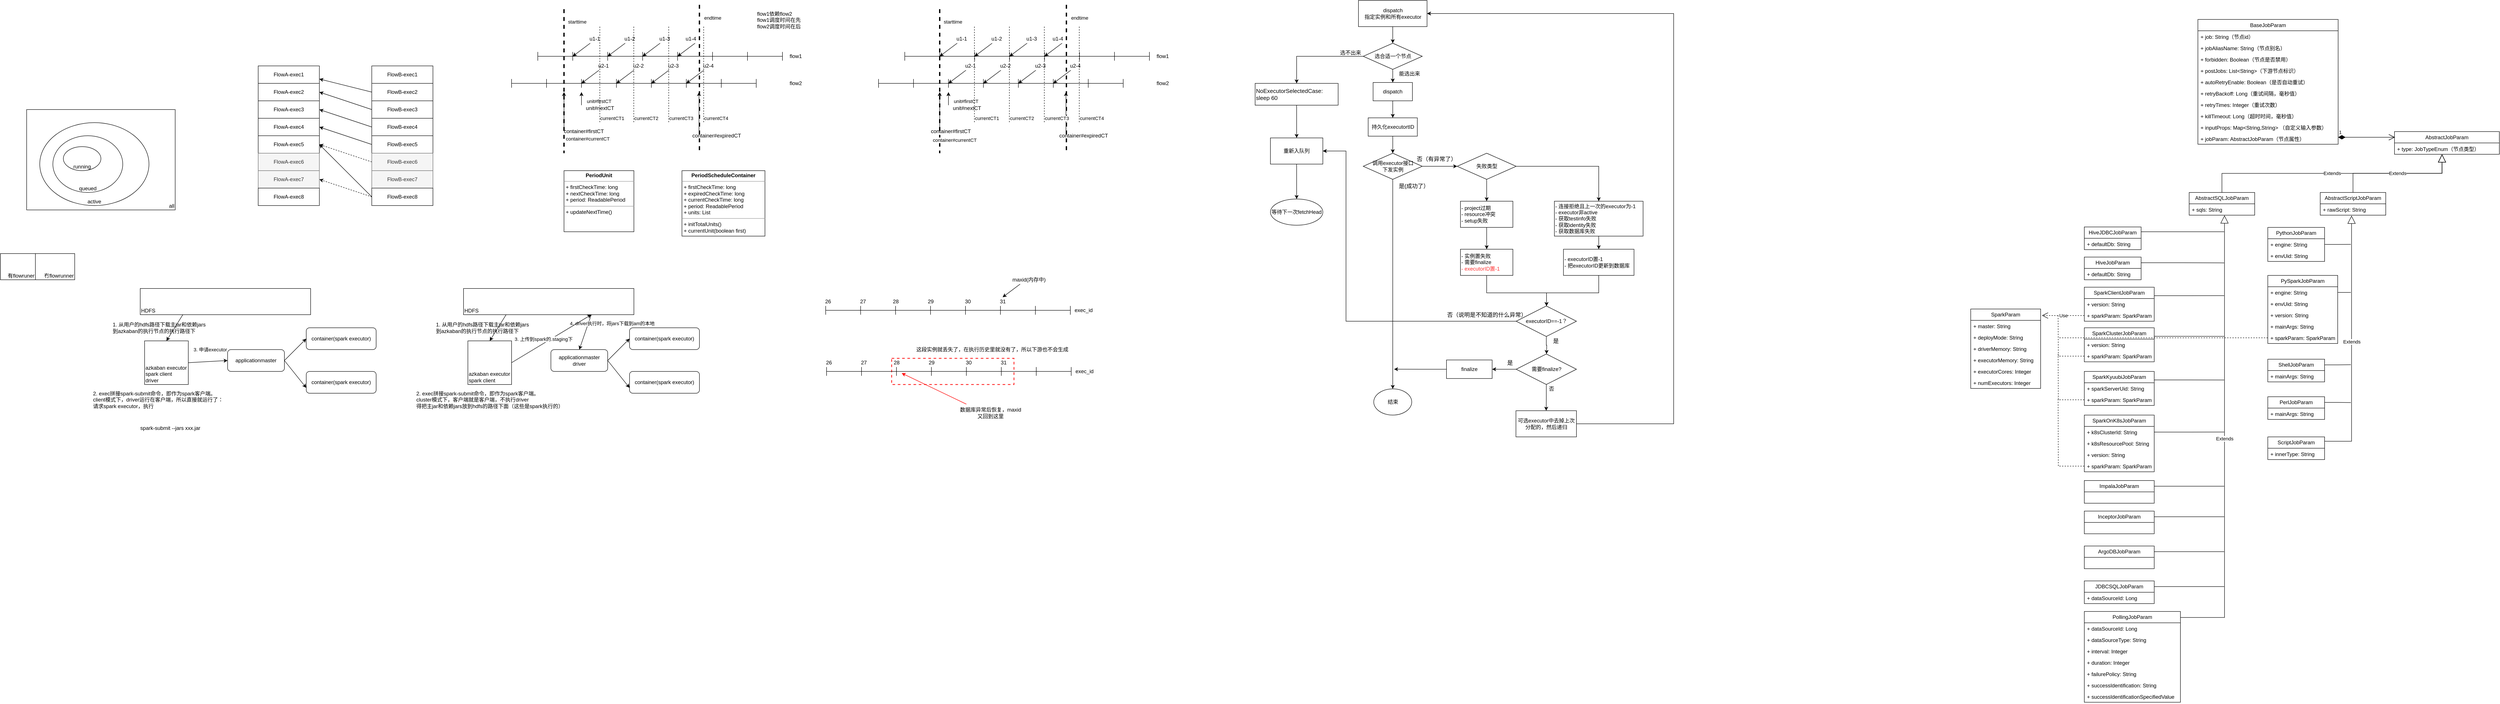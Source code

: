 <mxfile version="24.5.1" type="github">
  <diagram id="aQnRRkF6ognPnJ4j7R5l" name="第 1 页">
    <mxGraphModel dx="1687" dy="878" grid="1" gridSize="10" guides="1" tooltips="1" connect="1" arrows="1" fold="1" page="1" pageScale="1" pageWidth="827" pageHeight="1169" math="0" shadow="0">
      <root>
        <mxCell id="0" />
        <mxCell id="1" parent="0" />
        <mxCell id="nKnP3qgLfvbEVHJZbEmV-66" value="" style="rounded=0;whiteSpace=wrap;html=1;dashed=1;strokeColor=#FF3333;strokeWidth=2;" parent="1" vertex="1">
          <mxGeometry x="2190" y="860" width="280" height="60" as="geometry" />
        </mxCell>
        <mxCell id="pk9T2rpyoznw9BTv7xYc-8" value="all" style="rounded=0;whiteSpace=wrap;html=1;verticalAlign=bottom;align=right;" parent="1" vertex="1">
          <mxGeometry x="210" y="290" width="340" height="230" as="geometry" />
        </mxCell>
        <mxCell id="pk9T2rpyoznw9BTv7xYc-9" value="active" style="ellipse;whiteSpace=wrap;html=1;verticalAlign=bottom;" parent="1" vertex="1">
          <mxGeometry x="240" y="320" width="250" height="190" as="geometry" />
        </mxCell>
        <mxCell id="pk9T2rpyoznw9BTv7xYc-10" value="queued" style="ellipse;whiteSpace=wrap;html=1;verticalAlign=bottom;" parent="1" vertex="1">
          <mxGeometry x="270" y="350" width="160" height="130" as="geometry" />
        </mxCell>
        <mxCell id="pk9T2rpyoznw9BTv7xYc-11" value="running" style="ellipse;whiteSpace=wrap;html=1;verticalAlign=bottom;" parent="1" vertex="1">
          <mxGeometry x="294" y="375" width="86" height="55" as="geometry" />
        </mxCell>
        <mxCell id="pk9T2rpyoznw9BTv7xYc-12" value="有flowruner" style="rounded=0;whiteSpace=wrap;html=1;align=right;verticalAlign=bottom;" parent="1" vertex="1">
          <mxGeometry x="150" y="620" width="80" height="60" as="geometry" />
        </mxCell>
        <mxCell id="pk9T2rpyoznw9BTv7xYc-13" value="冇flowrunner" style="rounded=0;whiteSpace=wrap;html=1;align=right;verticalAlign=bottom;" parent="1" vertex="1">
          <mxGeometry x="230" y="620" width="90" height="60" as="geometry" />
        </mxCell>
        <mxCell id="e2mZM0DdO9kEQqsVOAgc-1" value="FlowA-exec1" style="rounded=0;whiteSpace=wrap;html=1;" parent="1" vertex="1">
          <mxGeometry x="740" y="190" width="140" height="40" as="geometry" />
        </mxCell>
        <mxCell id="e2mZM0DdO9kEQqsVOAgc-6" value="&lt;span&gt;FlowA-exec2&lt;/span&gt;" style="rounded=0;whiteSpace=wrap;html=1;" parent="1" vertex="1">
          <mxGeometry x="740" y="230" width="140" height="40" as="geometry" />
        </mxCell>
        <mxCell id="e2mZM0DdO9kEQqsVOAgc-7" value="&lt;span&gt;FlowA-exec3&lt;/span&gt;" style="rounded=0;whiteSpace=wrap;html=1;" parent="1" vertex="1">
          <mxGeometry x="740" y="270" width="140" height="40" as="geometry" />
        </mxCell>
        <mxCell id="e2mZM0DdO9kEQqsVOAgc-8" value="&lt;span&gt;FlowA-exec4&lt;/span&gt;" style="rounded=0;whiteSpace=wrap;html=1;" parent="1" vertex="1">
          <mxGeometry x="740" y="310" width="140" height="40" as="geometry" />
        </mxCell>
        <mxCell id="e2mZM0DdO9kEQqsVOAgc-9" value="&lt;span&gt;FlowA-exec5&lt;/span&gt;" style="rounded=0;whiteSpace=wrap;html=1;" parent="1" vertex="1">
          <mxGeometry x="740" y="350" width="140" height="40" as="geometry" />
        </mxCell>
        <mxCell id="e2mZM0DdO9kEQqsVOAgc-10" value="&lt;span&gt;FlowA-exec6&lt;/span&gt;" style="rounded=0;whiteSpace=wrap;html=1;fillColor=#f5f5f5;strokeColor=#666666;fontColor=#333333;" parent="1" vertex="1">
          <mxGeometry x="740" y="390" width="140" height="40" as="geometry" />
        </mxCell>
        <mxCell id="e2mZM0DdO9kEQqsVOAgc-11" value="&lt;span&gt;FlowA-exec7&lt;/span&gt;" style="rounded=0;whiteSpace=wrap;html=1;fillColor=#f5f5f5;strokeColor=#666666;fontColor=#333333;" parent="1" vertex="1">
          <mxGeometry x="740" y="430" width="140" height="40" as="geometry" />
        </mxCell>
        <mxCell id="e2mZM0DdO9kEQqsVOAgc-12" value="&lt;span&gt;FlowA-exec8&lt;/span&gt;" style="rounded=0;whiteSpace=wrap;html=1;" parent="1" vertex="1">
          <mxGeometry x="740" y="470" width="140" height="40" as="geometry" />
        </mxCell>
        <mxCell id="e2mZM0DdO9kEQqsVOAgc-13" value="FlowB-exec1" style="rounded=0;whiteSpace=wrap;html=1;" parent="1" vertex="1">
          <mxGeometry x="1000" y="190" width="140" height="40" as="geometry" />
        </mxCell>
        <mxCell id="e2mZM0DdO9kEQqsVOAgc-21" style="rounded=0;orthogonalLoop=1;jettySize=auto;html=1;exitX=0;exitY=0.5;exitDx=0;exitDy=0;entryX=1;entryY=0.75;entryDx=0;entryDy=0;" parent="1" source="e2mZM0DdO9kEQqsVOAgc-14" target="e2mZM0DdO9kEQqsVOAgc-1" edge="1">
          <mxGeometry relative="1" as="geometry" />
        </mxCell>
        <mxCell id="e2mZM0DdO9kEQqsVOAgc-14" value="&lt;span&gt;FlowB-exec2&lt;/span&gt;" style="rounded=0;whiteSpace=wrap;html=1;" parent="1" vertex="1">
          <mxGeometry x="1000" y="230" width="140" height="40" as="geometry" />
        </mxCell>
        <mxCell id="e2mZM0DdO9kEQqsVOAgc-22" style="edgeStyle=none;rounded=0;orthogonalLoop=1;jettySize=auto;html=1;exitX=0;exitY=0.5;exitDx=0;exitDy=0;entryX=1;entryY=0.5;entryDx=0;entryDy=0;" parent="1" source="e2mZM0DdO9kEQqsVOAgc-15" target="e2mZM0DdO9kEQqsVOAgc-6" edge="1">
          <mxGeometry relative="1" as="geometry" />
        </mxCell>
        <mxCell id="e2mZM0DdO9kEQqsVOAgc-15" value="&lt;span&gt;FlowB-exec3&lt;/span&gt;" style="rounded=0;whiteSpace=wrap;html=1;" parent="1" vertex="1">
          <mxGeometry x="1000" y="270" width="140" height="40" as="geometry" />
        </mxCell>
        <mxCell id="e2mZM0DdO9kEQqsVOAgc-23" style="edgeStyle=none;rounded=0;orthogonalLoop=1;jettySize=auto;html=1;exitX=0;exitY=0.5;exitDx=0;exitDy=0;entryX=1;entryY=0.5;entryDx=0;entryDy=0;" parent="1" source="e2mZM0DdO9kEQqsVOAgc-16" target="e2mZM0DdO9kEQqsVOAgc-7" edge="1">
          <mxGeometry relative="1" as="geometry" />
        </mxCell>
        <mxCell id="e2mZM0DdO9kEQqsVOAgc-16" value="&lt;span&gt;FlowB-exec4&lt;/span&gt;" style="rounded=0;whiteSpace=wrap;html=1;" parent="1" vertex="1">
          <mxGeometry x="1000" y="310" width="140" height="40" as="geometry" />
        </mxCell>
        <mxCell id="e2mZM0DdO9kEQqsVOAgc-24" style="edgeStyle=none;rounded=0;orthogonalLoop=1;jettySize=auto;html=1;exitX=0;exitY=0.5;exitDx=0;exitDy=0;entryX=1;entryY=0.5;entryDx=0;entryDy=0;" parent="1" source="e2mZM0DdO9kEQqsVOAgc-17" target="e2mZM0DdO9kEQqsVOAgc-8" edge="1">
          <mxGeometry relative="1" as="geometry" />
        </mxCell>
        <mxCell id="e2mZM0DdO9kEQqsVOAgc-17" value="&lt;span&gt;FlowB-exec5&lt;/span&gt;" style="rounded=0;whiteSpace=wrap;html=1;" parent="1" vertex="1">
          <mxGeometry x="1000" y="350" width="140" height="40" as="geometry" />
        </mxCell>
        <mxCell id="e2mZM0DdO9kEQqsVOAgc-25" style="edgeStyle=none;rounded=0;orthogonalLoop=1;jettySize=auto;html=1;exitX=0;exitY=0.5;exitDx=0;exitDy=0;entryX=1;entryY=0.5;entryDx=0;entryDy=0;dashed=1;" parent="1" source="e2mZM0DdO9kEQqsVOAgc-18" target="e2mZM0DdO9kEQqsVOAgc-9" edge="1">
          <mxGeometry relative="1" as="geometry" />
        </mxCell>
        <mxCell id="e2mZM0DdO9kEQqsVOAgc-18" value="&lt;span&gt;FlowB-exec6&lt;/span&gt;" style="rounded=0;whiteSpace=wrap;html=1;fillColor=#f5f5f5;strokeColor=#666666;fontColor=#333333;shadow=0;" parent="1" vertex="1">
          <mxGeometry x="1000" y="390" width="140" height="40" as="geometry" />
        </mxCell>
        <mxCell id="e2mZM0DdO9kEQqsVOAgc-19" value="&lt;span&gt;FlowB-exec7&lt;/span&gt;" style="rounded=0;whiteSpace=wrap;html=1;fillColor=#f5f5f5;strokeColor=#666666;fontColor=#333333;" parent="1" vertex="1">
          <mxGeometry x="1000" y="430" width="140" height="40" as="geometry" />
        </mxCell>
        <mxCell id="e2mZM0DdO9kEQqsVOAgc-26" style="edgeStyle=none;rounded=0;orthogonalLoop=1;jettySize=auto;html=1;exitX=0;exitY=0.5;exitDx=0;exitDy=0;entryX=1;entryY=0.5;entryDx=0;entryDy=0;dashed=1;" parent="1" source="e2mZM0DdO9kEQqsVOAgc-20" target="e2mZM0DdO9kEQqsVOAgc-11" edge="1">
          <mxGeometry relative="1" as="geometry" />
        </mxCell>
        <mxCell id="e2mZM0DdO9kEQqsVOAgc-27" style="edgeStyle=none;rounded=0;orthogonalLoop=1;jettySize=auto;html=1;exitX=0;exitY=0.5;exitDx=0;exitDy=0;entryX=1;entryY=0.5;entryDx=0;entryDy=0;" parent="1" source="e2mZM0DdO9kEQqsVOAgc-20" target="e2mZM0DdO9kEQqsVOAgc-9" edge="1">
          <mxGeometry relative="1" as="geometry" />
        </mxCell>
        <mxCell id="e2mZM0DdO9kEQqsVOAgc-20" value="&lt;span&gt;FlowB-exec8&lt;/span&gt;" style="rounded=0;whiteSpace=wrap;html=1;" parent="1" vertex="1">
          <mxGeometry x="1000" y="470" width="140" height="40" as="geometry" />
        </mxCell>
        <mxCell id="pfVYuSR0jJSsjKPyAvSp-11" value="&lt;p style=&quot;margin: 0px ; margin-top: 4px ; text-align: center&quot;&gt;&lt;b&gt;PeriodScheduleContainer&lt;/b&gt;&lt;br&gt;&lt;/p&gt;&lt;hr size=&quot;1&quot;&gt;&lt;p style=&quot;margin: 0px ; margin-left: 4px&quot;&gt;+ firstCheckTime: long&lt;/p&gt;&lt;p style=&quot;margin: 0px ; margin-left: 4px&quot;&gt;+ expiredCheckTime: long&lt;/p&gt;&lt;p style=&quot;margin: 0px ; margin-left: 4px&quot;&gt;+ currentCheckTime: long&lt;/p&gt;&lt;p style=&quot;margin: 0px ; margin-left: 4px&quot;&gt;+ period: ReadablePeriod&lt;/p&gt;&lt;p style=&quot;margin: 0px ; margin-left: 4px&quot;&gt;+ units: List&lt;/p&gt;&lt;hr size=&quot;1&quot;&gt;&lt;p style=&quot;margin: 0px ; margin-left: 4px&quot;&gt;+ initTotalUnits()&lt;/p&gt;&lt;p style=&quot;margin: 0px ; margin-left: 4px&quot;&gt;+ currentUnit(boolean first)&lt;/p&gt;" style="verticalAlign=top;align=left;overflow=fill;fontSize=12;fontFamily=Helvetica;html=1;" parent="1" vertex="1">
          <mxGeometry x="1710" y="430" width="190" height="150" as="geometry" />
        </mxCell>
        <mxCell id="pfVYuSR0jJSsjKPyAvSp-12" value="&lt;p style=&quot;margin: 0px ; margin-top: 4px ; text-align: center&quot;&gt;&lt;b&gt;PeriodUnit&lt;/b&gt;&lt;/p&gt;&lt;hr size=&quot;1&quot;&gt;&lt;p style=&quot;margin: 0px ; margin-left: 4px&quot;&gt;+ firstCheckTime: long&lt;/p&gt;&lt;p style=&quot;margin: 0px ; margin-left: 4px&quot;&gt;+ nextCheckTime: long&lt;/p&gt;&lt;p style=&quot;margin: 0px ; margin-left: 4px&quot;&gt;+ period: ReadablePeriod&lt;/p&gt;&lt;hr size=&quot;1&quot;&gt;&lt;p style=&quot;margin: 0px ; margin-left: 4px&quot;&gt;+ updateNextTime()&lt;/p&gt;" style="verticalAlign=top;align=left;overflow=fill;fontSize=12;fontFamily=Helvetica;html=1;" parent="1" vertex="1">
          <mxGeometry x="1440" y="430" width="160" height="140" as="geometry" />
        </mxCell>
        <mxCell id="pfVYuSR0jJSsjKPyAvSp-16" value="" style="shape=crossbar;whiteSpace=wrap;html=1;rounded=1;verticalAlign=bottom;" parent="1" vertex="1">
          <mxGeometry x="1320" y="220" width="80" height="20" as="geometry" />
        </mxCell>
        <mxCell id="pfVYuSR0jJSsjKPyAvSp-18" value="" style="shape=crossbar;whiteSpace=wrap;html=1;rounded=1;verticalAlign=bottom;" parent="1" vertex="1">
          <mxGeometry x="1400" y="220" width="80" height="20" as="geometry" />
        </mxCell>
        <mxCell id="pfVYuSR0jJSsjKPyAvSp-19" value="" style="shape=crossbar;whiteSpace=wrap;html=1;rounded=1;verticalAlign=bottom;" parent="1" vertex="1">
          <mxGeometry x="1480" y="220" width="80" height="20" as="geometry" />
        </mxCell>
        <mxCell id="pfVYuSR0jJSsjKPyAvSp-20" value="" style="shape=crossbar;whiteSpace=wrap;html=1;rounded=1;verticalAlign=bottom;" parent="1" vertex="1">
          <mxGeometry x="1560" y="220" width="80" height="20" as="geometry" />
        </mxCell>
        <mxCell id="pfVYuSR0jJSsjKPyAvSp-21" value="" style="shape=crossbar;whiteSpace=wrap;html=1;rounded=1;verticalAlign=bottom;" parent="1" vertex="1">
          <mxGeometry x="1640" y="220" width="80" height="20" as="geometry" />
        </mxCell>
        <mxCell id="pfVYuSR0jJSsjKPyAvSp-22" value="" style="shape=crossbar;whiteSpace=wrap;html=1;rounded=1;verticalAlign=bottom;" parent="1" vertex="1">
          <mxGeometry x="1720" y="220" width="80" height="20" as="geometry" />
        </mxCell>
        <mxCell id="pfVYuSR0jJSsjKPyAvSp-23" value="" style="shape=crossbar;whiteSpace=wrap;html=1;rounded=1;verticalAlign=bottom;" parent="1" vertex="1">
          <mxGeometry x="1800" y="220" width="80" height="20" as="geometry" />
        </mxCell>
        <mxCell id="pfVYuSR0jJSsjKPyAvSp-25" value="" style="endArrow=none;html=1;dashed=1;endFill=0;strokeWidth=3;" parent="1" edge="1">
          <mxGeometry width="50" height="50" relative="1" as="geometry">
            <mxPoint x="1440" y="60" as="sourcePoint" />
            <mxPoint x="1440" y="390" as="targetPoint" />
          </mxGeometry>
        </mxCell>
        <mxCell id="pfVYuSR0jJSsjKPyAvSp-26" value="starttime" style="edgeLabel;html=1;align=center;verticalAlign=middle;resizable=0;points=[];" parent="pfVYuSR0jJSsjKPyAvSp-25" vertex="1" connectable="0">
          <mxGeometry x="-0.796" relative="1" as="geometry">
            <mxPoint x="30" y="-5" as="offset" />
          </mxGeometry>
        </mxCell>
        <mxCell id="pfVYuSR0jJSsjKPyAvSp-27" value="" style="endArrow=none;html=1;dashed=1;endFill=0;strokeWidth=3;" parent="1" edge="1">
          <mxGeometry width="50" height="50" relative="1" as="geometry">
            <mxPoint x="1750" y="50" as="sourcePoint" />
            <mxPoint x="1750" y="390" as="targetPoint" />
          </mxGeometry>
        </mxCell>
        <mxCell id="pfVYuSR0jJSsjKPyAvSp-28" value="endtime" style="edgeLabel;html=1;align=center;verticalAlign=middle;resizable=0;points=[];" parent="pfVYuSR0jJSsjKPyAvSp-27" vertex="1" connectable="0">
          <mxGeometry x="-0.796" relative="1" as="geometry">
            <mxPoint x="30" y="-5" as="offset" />
          </mxGeometry>
        </mxCell>
        <mxCell id="pfVYuSR0jJSsjKPyAvSp-29" value="" style="endArrow=classic;html=1;" parent="1" edge="1">
          <mxGeometry width="50" height="50" relative="1" as="geometry">
            <mxPoint x="1440" y="330" as="sourcePoint" />
            <mxPoint x="1440" y="250" as="targetPoint" />
          </mxGeometry>
        </mxCell>
        <mxCell id="pfVYuSR0jJSsjKPyAvSp-30" value="container#currentCT" style="edgeLabel;html=1;align=center;verticalAlign=middle;resizable=0;points=[];" parent="pfVYuSR0jJSsjKPyAvSp-29" vertex="1" connectable="0">
          <mxGeometry x="-0.755" relative="1" as="geometry">
            <mxPoint x="54" y="37" as="offset" />
          </mxGeometry>
        </mxCell>
        <mxCell id="pfVYuSR0jJSsjKPyAvSp-31" value="container#firstCT" style="text;html=1;align=center;verticalAlign=middle;resizable=0;points=[];autosize=1;strokeColor=none;fillColor=none;" parent="1" vertex="1">
          <mxGeometry x="1430" y="330" width="110" height="20" as="geometry" />
        </mxCell>
        <mxCell id="pfVYuSR0jJSsjKPyAvSp-32" value="" style="endArrow=classic;html=1;" parent="1" edge="1">
          <mxGeometry width="50" height="50" relative="1" as="geometry">
            <mxPoint x="1749" y="340" as="sourcePoint" />
            <mxPoint x="1749" y="250" as="targetPoint" />
          </mxGeometry>
        </mxCell>
        <mxCell id="pfVYuSR0jJSsjKPyAvSp-33" value="&lt;span style=&quot;font-size: 12px;&quot;&gt;container#expiredCT&lt;/span&gt;" style="edgeLabel;html=1;align=center;verticalAlign=middle;resizable=0;points=[];labelBackgroundColor=none;" parent="pfVYuSR0jJSsjKPyAvSp-32" vertex="1" connectable="0">
          <mxGeometry x="-0.755" relative="1" as="geometry">
            <mxPoint x="40" y="21" as="offset" />
          </mxGeometry>
        </mxCell>
        <mxCell id="pfVYuSR0jJSsjKPyAvSp-34" value="" style="endArrow=classic;html=1;" parent="1" edge="1">
          <mxGeometry width="50" height="50" relative="1" as="geometry">
            <mxPoint x="1480" y="280" as="sourcePoint" />
            <mxPoint x="1480" y="250" as="targetPoint" />
          </mxGeometry>
        </mxCell>
        <mxCell id="pfVYuSR0jJSsjKPyAvSp-35" value="unit#firstCT" style="edgeLabel;html=1;align=center;verticalAlign=middle;resizable=0;points=[];" parent="pfVYuSR0jJSsjKPyAvSp-34" vertex="1" connectable="0">
          <mxGeometry x="-0.381" y="-2" relative="1" as="geometry">
            <mxPoint x="38" as="offset" />
          </mxGeometry>
        </mxCell>
        <mxCell id="pfVYuSR0jJSsjKPyAvSp-36" value="unit#nextCT" style="text;html=1;align=center;verticalAlign=middle;resizable=0;points=[];autosize=1;strokeColor=none;fillColor=none;" parent="1" vertex="1">
          <mxGeometry x="1482" y="277" width="80" height="20" as="geometry" />
        </mxCell>
        <mxCell id="pfVYuSR0jJSsjKPyAvSp-37" value="" style="shape=crossbar;whiteSpace=wrap;html=1;rounded=1;verticalAlign=bottom;" parent="1" vertex="1">
          <mxGeometry x="1380" y="158" width="80" height="20" as="geometry" />
        </mxCell>
        <mxCell id="pfVYuSR0jJSsjKPyAvSp-38" value="" style="shape=crossbar;whiteSpace=wrap;html=1;rounded=1;verticalAlign=bottom;" parent="1" vertex="1">
          <mxGeometry x="1460" y="158" width="80" height="20" as="geometry" />
        </mxCell>
        <mxCell id="pfVYuSR0jJSsjKPyAvSp-39" value="" style="shape=crossbar;whiteSpace=wrap;html=1;rounded=1;verticalAlign=bottom;" parent="1" vertex="1">
          <mxGeometry x="1540" y="158" width="80" height="20" as="geometry" />
        </mxCell>
        <mxCell id="pfVYuSR0jJSsjKPyAvSp-40" value="" style="shape=crossbar;whiteSpace=wrap;html=1;rounded=1;verticalAlign=bottom;" parent="1" vertex="1">
          <mxGeometry x="1620" y="158" width="80" height="20" as="geometry" />
        </mxCell>
        <mxCell id="pfVYuSR0jJSsjKPyAvSp-41" value="" style="shape=crossbar;whiteSpace=wrap;html=1;rounded=1;verticalAlign=bottom;" parent="1" vertex="1">
          <mxGeometry x="1700" y="158" width="80" height="20" as="geometry" />
        </mxCell>
        <mxCell id="pfVYuSR0jJSsjKPyAvSp-42" value="" style="shape=crossbar;whiteSpace=wrap;html=1;rounded=1;verticalAlign=bottom;" parent="1" vertex="1">
          <mxGeometry x="1780" y="158" width="80" height="20" as="geometry" />
        </mxCell>
        <mxCell id="pfVYuSR0jJSsjKPyAvSp-43" value="" style="shape=crossbar;whiteSpace=wrap;html=1;rounded=1;verticalAlign=bottom;" parent="1" vertex="1">
          <mxGeometry x="1860" y="158" width="80" height="20" as="geometry" />
        </mxCell>
        <mxCell id="pfVYuSR0jJSsjKPyAvSp-44" value="flow1" style="text;html=1;align=center;verticalAlign=middle;resizable=0;points=[];autosize=1;strokeColor=none;fillColor=none;" parent="1" vertex="1">
          <mxGeometry x="1950" y="158" width="40" height="20" as="geometry" />
        </mxCell>
        <mxCell id="pfVYuSR0jJSsjKPyAvSp-45" value="flow2" style="text;html=1;align=center;verticalAlign=middle;resizable=0;points=[];autosize=1;strokeColor=none;fillColor=none;" parent="1" vertex="1">
          <mxGeometry x="1950" y="220" width="40" height="20" as="geometry" />
        </mxCell>
        <mxCell id="pfVYuSR0jJSsjKPyAvSp-46" value="" style="endArrow=classic;html=1;entryX=0;entryY=0.5;entryDx=0;entryDy=0;entryPerimeter=0;" parent="1" target="pfVYuSR0jJSsjKPyAvSp-38" edge="1">
          <mxGeometry width="50" height="50" relative="1" as="geometry">
            <mxPoint x="1500" y="138" as="sourcePoint" />
            <mxPoint x="1550" y="88" as="targetPoint" />
          </mxGeometry>
        </mxCell>
        <mxCell id="pfVYuSR0jJSsjKPyAvSp-47" value="u1-1" style="text;html=1;align=center;verticalAlign=middle;resizable=0;points=[];autosize=1;strokeColor=none;fillColor=none;" parent="1" vertex="1">
          <mxGeometry x="1490" y="118" width="40" height="20" as="geometry" />
        </mxCell>
        <mxCell id="pfVYuSR0jJSsjKPyAvSp-48" value="" style="endArrow=classic;html=1;entryX=0;entryY=0.5;entryDx=0;entryDy=0;entryPerimeter=0;" parent="1" target="pfVYuSR0jJSsjKPyAvSp-39" edge="1">
          <mxGeometry width="50" height="50" relative="1" as="geometry">
            <mxPoint x="1580" y="138" as="sourcePoint" />
            <mxPoint x="1470" y="178" as="targetPoint" />
          </mxGeometry>
        </mxCell>
        <mxCell id="pfVYuSR0jJSsjKPyAvSp-49" value="u1-2" style="text;html=1;align=center;verticalAlign=middle;resizable=0;points=[];autosize=1;strokeColor=none;fillColor=none;" parent="1" vertex="1">
          <mxGeometry x="1570" y="118" width="40" height="20" as="geometry" />
        </mxCell>
        <mxCell id="pfVYuSR0jJSsjKPyAvSp-53" value="" style="endArrow=classic;html=1;entryX=0;entryY=0.5;entryDx=0;entryDy=0;entryPerimeter=0;" parent="1" edge="1">
          <mxGeometry width="50" height="50" relative="1" as="geometry">
            <mxPoint x="1660" y="138" as="sourcePoint" />
            <mxPoint x="1620" y="168" as="targetPoint" />
          </mxGeometry>
        </mxCell>
        <mxCell id="pfVYuSR0jJSsjKPyAvSp-54" value="u1-3" style="text;html=1;align=center;verticalAlign=middle;resizable=0;points=[];autosize=1;strokeColor=none;fillColor=none;" parent="1" vertex="1">
          <mxGeometry x="1650" y="118" width="40" height="20" as="geometry" />
        </mxCell>
        <mxCell id="pfVYuSR0jJSsjKPyAvSp-55" value="" style="endArrow=classic;html=1;entryX=0;entryY=0.5;entryDx=0;entryDy=0;entryPerimeter=0;" parent="1" edge="1">
          <mxGeometry width="50" height="50" relative="1" as="geometry">
            <mxPoint x="1740" y="138" as="sourcePoint" />
            <mxPoint x="1700" y="168" as="targetPoint" />
          </mxGeometry>
        </mxCell>
        <mxCell id="pfVYuSR0jJSsjKPyAvSp-56" value="u1-4" style="text;html=1;align=center;verticalAlign=middle;resizable=0;points=[];autosize=1;strokeColor=none;fillColor=none;" parent="1" vertex="1">
          <mxGeometry x="1710" y="118" width="40" height="20" as="geometry" />
        </mxCell>
        <mxCell id="pfVYuSR0jJSsjKPyAvSp-57" value="" style="endArrow=classic;html=1;entryX=0;entryY=0.5;entryDx=0;entryDy=0;entryPerimeter=0;" parent="1" edge="1">
          <mxGeometry width="50" height="50" relative="1" as="geometry">
            <mxPoint x="1520" y="200" as="sourcePoint" />
            <mxPoint x="1480" y="230" as="targetPoint" />
          </mxGeometry>
        </mxCell>
        <mxCell id="pfVYuSR0jJSsjKPyAvSp-58" value="u2-1" style="text;html=1;align=center;verticalAlign=middle;resizable=0;points=[];autosize=1;strokeColor=none;fillColor=none;" parent="1" vertex="1">
          <mxGeometry x="1510" y="180" width="40" height="20" as="geometry" />
        </mxCell>
        <mxCell id="pfVYuSR0jJSsjKPyAvSp-59" value="" style="endArrow=classic;html=1;entryX=0;entryY=0.5;entryDx=0;entryDy=0;entryPerimeter=0;" parent="1" edge="1">
          <mxGeometry width="50" height="50" relative="1" as="geometry">
            <mxPoint x="1600" y="200" as="sourcePoint" />
            <mxPoint x="1560" y="230" as="targetPoint" />
          </mxGeometry>
        </mxCell>
        <mxCell id="pfVYuSR0jJSsjKPyAvSp-60" value="u2-2" style="text;html=1;align=center;verticalAlign=middle;resizable=0;points=[];autosize=1;strokeColor=none;fillColor=none;" parent="1" vertex="1">
          <mxGeometry x="1590" y="180" width="40" height="20" as="geometry" />
        </mxCell>
        <mxCell id="pfVYuSR0jJSsjKPyAvSp-61" value="" style="endArrow=classic;html=1;entryX=0;entryY=0.5;entryDx=0;entryDy=0;entryPerimeter=0;" parent="1" edge="1">
          <mxGeometry width="50" height="50" relative="1" as="geometry">
            <mxPoint x="1680" y="200" as="sourcePoint" />
            <mxPoint x="1640" y="230" as="targetPoint" />
          </mxGeometry>
        </mxCell>
        <mxCell id="pfVYuSR0jJSsjKPyAvSp-62" value="u2-3" style="text;html=1;align=center;verticalAlign=middle;resizable=0;points=[];autosize=1;strokeColor=none;fillColor=none;" parent="1" vertex="1">
          <mxGeometry x="1670" y="180" width="40" height="20" as="geometry" />
        </mxCell>
        <mxCell id="pfVYuSR0jJSsjKPyAvSp-63" value="" style="endArrow=classic;html=1;entryX=0;entryY=0.5;entryDx=0;entryDy=0;entryPerimeter=0;" parent="1" edge="1">
          <mxGeometry width="50" height="50" relative="1" as="geometry">
            <mxPoint x="1760" y="200" as="sourcePoint" />
            <mxPoint x="1720" y="230" as="targetPoint" />
          </mxGeometry>
        </mxCell>
        <mxCell id="pfVYuSR0jJSsjKPyAvSp-64" value="u2-4" style="text;html=1;align=center;verticalAlign=middle;resizable=0;points=[];autosize=1;strokeColor=none;fillColor=none;" parent="1" vertex="1">
          <mxGeometry x="1750" y="180" width="40" height="20" as="geometry" />
        </mxCell>
        <mxCell id="pfVYuSR0jJSsjKPyAvSp-65" value="flow1依赖flow2&lt;br&gt;flow1调度时间在先&lt;br&gt;flow2调度时间在后" style="text;html=1;align=left;verticalAlign=middle;resizable=0;points=[];autosize=1;strokeColor=none;fillColor=none;" parent="1" vertex="1">
          <mxGeometry x="1880" y="60" width="120" height="50" as="geometry" />
        </mxCell>
        <mxCell id="pfVYuSR0jJSsjKPyAvSp-66" value="" style="endArrow=none;html=1;dashed=1;endFill=0;strokeWidth=1;" parent="1" edge="1">
          <mxGeometry width="50" height="50" relative="1" as="geometry">
            <mxPoint x="1522" y="100" as="sourcePoint" />
            <mxPoint x="1522" y="320" as="targetPoint" />
          </mxGeometry>
        </mxCell>
        <mxCell id="pfVYuSR0jJSsjKPyAvSp-67" value="currentCT1" style="edgeLabel;html=1;align=center;verticalAlign=middle;resizable=0;points=[];" parent="pfVYuSR0jJSsjKPyAvSp-66" vertex="1" connectable="0">
          <mxGeometry x="-0.796" relative="1" as="geometry">
            <mxPoint x="28" y="187" as="offset" />
          </mxGeometry>
        </mxCell>
        <mxCell id="pfVYuSR0jJSsjKPyAvSp-68" value="" style="endArrow=none;html=1;dashed=1;endFill=0;strokeWidth=1;" parent="1" edge="1">
          <mxGeometry width="50" height="50" relative="1" as="geometry">
            <mxPoint x="1599.71" y="100" as="sourcePoint" />
            <mxPoint x="1599.71" y="320" as="targetPoint" />
          </mxGeometry>
        </mxCell>
        <mxCell id="pfVYuSR0jJSsjKPyAvSp-69" value="currentCT2" style="edgeLabel;html=1;align=center;verticalAlign=middle;resizable=0;points=[];" parent="pfVYuSR0jJSsjKPyAvSp-68" vertex="1" connectable="0">
          <mxGeometry x="-0.796" relative="1" as="geometry">
            <mxPoint x="28" y="187" as="offset" />
          </mxGeometry>
        </mxCell>
        <mxCell id="pfVYuSR0jJSsjKPyAvSp-70" value="" style="endArrow=none;html=1;dashed=1;endFill=0;strokeWidth=1;" parent="1" edge="1">
          <mxGeometry width="50" height="50" relative="1" as="geometry">
            <mxPoint x="1679.71" y="100" as="sourcePoint" />
            <mxPoint x="1679.71" y="320" as="targetPoint" />
          </mxGeometry>
        </mxCell>
        <mxCell id="pfVYuSR0jJSsjKPyAvSp-71" value="currentCT3" style="edgeLabel;html=1;align=center;verticalAlign=middle;resizable=0;points=[];" parent="pfVYuSR0jJSsjKPyAvSp-70" vertex="1" connectable="0">
          <mxGeometry x="-0.796" relative="1" as="geometry">
            <mxPoint x="28" y="187" as="offset" />
          </mxGeometry>
        </mxCell>
        <mxCell id="pfVYuSR0jJSsjKPyAvSp-72" value="" style="endArrow=none;html=1;dashed=1;endFill=0;strokeWidth=1;" parent="1" edge="1">
          <mxGeometry width="50" height="50" relative="1" as="geometry">
            <mxPoint x="1759.71" y="100" as="sourcePoint" />
            <mxPoint x="1759.71" y="320" as="targetPoint" />
          </mxGeometry>
        </mxCell>
        <mxCell id="pfVYuSR0jJSsjKPyAvSp-73" value="currentCT4" style="edgeLabel;html=1;align=center;verticalAlign=middle;resizable=0;points=[];" parent="pfVYuSR0jJSsjKPyAvSp-72" vertex="1" connectable="0">
          <mxGeometry x="-0.796" relative="1" as="geometry">
            <mxPoint x="28" y="187" as="offset" />
          </mxGeometry>
        </mxCell>
        <mxCell id="pfVYuSR0jJSsjKPyAvSp-74" value="" style="shape=crossbar;whiteSpace=wrap;html=1;rounded=1;verticalAlign=bottom;" parent="1" vertex="1">
          <mxGeometry x="2160" y="220" width="80" height="20" as="geometry" />
        </mxCell>
        <mxCell id="pfVYuSR0jJSsjKPyAvSp-75" value="" style="shape=crossbar;whiteSpace=wrap;html=1;rounded=1;verticalAlign=bottom;" parent="1" vertex="1">
          <mxGeometry x="2240" y="220" width="80" height="20" as="geometry" />
        </mxCell>
        <mxCell id="pfVYuSR0jJSsjKPyAvSp-76" value="" style="shape=crossbar;whiteSpace=wrap;html=1;rounded=1;verticalAlign=bottom;" parent="1" vertex="1">
          <mxGeometry x="2320" y="220" width="80" height="20" as="geometry" />
        </mxCell>
        <mxCell id="pfVYuSR0jJSsjKPyAvSp-77" value="" style="shape=crossbar;whiteSpace=wrap;html=1;rounded=1;verticalAlign=bottom;" parent="1" vertex="1">
          <mxGeometry x="2400" y="220" width="80" height="20" as="geometry" />
        </mxCell>
        <mxCell id="pfVYuSR0jJSsjKPyAvSp-78" value="" style="shape=crossbar;whiteSpace=wrap;html=1;rounded=1;verticalAlign=bottom;" parent="1" vertex="1">
          <mxGeometry x="2480" y="220" width="80" height="20" as="geometry" />
        </mxCell>
        <mxCell id="pfVYuSR0jJSsjKPyAvSp-79" value="" style="shape=crossbar;whiteSpace=wrap;html=1;rounded=1;verticalAlign=bottom;" parent="1" vertex="1">
          <mxGeometry x="2560" y="220" width="80" height="20" as="geometry" />
        </mxCell>
        <mxCell id="pfVYuSR0jJSsjKPyAvSp-80" value="" style="shape=crossbar;whiteSpace=wrap;html=1;rounded=1;verticalAlign=bottom;" parent="1" vertex="1">
          <mxGeometry x="2640" y="220" width="80" height="20" as="geometry" />
        </mxCell>
        <mxCell id="pfVYuSR0jJSsjKPyAvSp-81" value="" style="endArrow=none;html=1;dashed=1;endFill=0;strokeWidth=3;" parent="1" edge="1">
          <mxGeometry width="50" height="50" relative="1" as="geometry">
            <mxPoint x="2300" y="60" as="sourcePoint" />
            <mxPoint x="2300" y="390" as="targetPoint" />
          </mxGeometry>
        </mxCell>
        <mxCell id="pfVYuSR0jJSsjKPyAvSp-82" value="starttime" style="edgeLabel;html=1;align=center;verticalAlign=middle;resizable=0;points=[];" parent="pfVYuSR0jJSsjKPyAvSp-81" vertex="1" connectable="0">
          <mxGeometry x="-0.796" relative="1" as="geometry">
            <mxPoint x="30" y="-5" as="offset" />
          </mxGeometry>
        </mxCell>
        <mxCell id="pfVYuSR0jJSsjKPyAvSp-83" value="" style="endArrow=none;html=1;dashed=1;endFill=0;strokeWidth=3;" parent="1" edge="1">
          <mxGeometry width="50" height="50" relative="1" as="geometry">
            <mxPoint x="2590" y="50" as="sourcePoint" />
            <mxPoint x="2590" y="390" as="targetPoint" />
          </mxGeometry>
        </mxCell>
        <mxCell id="pfVYuSR0jJSsjKPyAvSp-84" value="endtime" style="edgeLabel;html=1;align=center;verticalAlign=middle;resizable=0;points=[];" parent="pfVYuSR0jJSsjKPyAvSp-83" vertex="1" connectable="0">
          <mxGeometry x="-0.796" relative="1" as="geometry">
            <mxPoint x="30" y="-5" as="offset" />
          </mxGeometry>
        </mxCell>
        <mxCell id="pfVYuSR0jJSsjKPyAvSp-85" value="" style="endArrow=classic;html=1;" parent="1" edge="1">
          <mxGeometry width="50" height="50" relative="1" as="geometry">
            <mxPoint x="2300" y="330" as="sourcePoint" />
            <mxPoint x="2300" y="250" as="targetPoint" />
          </mxGeometry>
        </mxCell>
        <mxCell id="pfVYuSR0jJSsjKPyAvSp-86" value="container#currentCT" style="edgeLabel;html=1;align=center;verticalAlign=middle;resizable=0;points=[];" parent="pfVYuSR0jJSsjKPyAvSp-85" vertex="1" connectable="0">
          <mxGeometry x="-0.755" relative="1" as="geometry">
            <mxPoint x="34" y="40" as="offset" />
          </mxGeometry>
        </mxCell>
        <mxCell id="pfVYuSR0jJSsjKPyAvSp-87" value="container#firstCT" style="text;html=1;align=center;verticalAlign=middle;resizable=0;points=[];autosize=1;strokeColor=none;fillColor=none;" parent="1" vertex="1">
          <mxGeometry x="2270" y="330" width="110" height="20" as="geometry" />
        </mxCell>
        <mxCell id="pfVYuSR0jJSsjKPyAvSp-88" value="" style="endArrow=classic;html=1;" parent="1" edge="1">
          <mxGeometry width="50" height="50" relative="1" as="geometry">
            <mxPoint x="2589" y="340" as="sourcePoint" />
            <mxPoint x="2589" y="250" as="targetPoint" />
          </mxGeometry>
        </mxCell>
        <mxCell id="pfVYuSR0jJSsjKPyAvSp-89" value="&lt;span style=&quot;font-size: 12px;&quot;&gt;container#expiredCT&lt;/span&gt;" style="edgeLabel;html=1;align=center;verticalAlign=middle;resizable=0;points=[];labelBackgroundColor=none;" parent="pfVYuSR0jJSsjKPyAvSp-88" vertex="1" connectable="0">
          <mxGeometry x="-0.755" relative="1" as="geometry">
            <mxPoint x="40" y="21" as="offset" />
          </mxGeometry>
        </mxCell>
        <mxCell id="pfVYuSR0jJSsjKPyAvSp-90" value="" style="endArrow=classic;html=1;" parent="1" edge="1">
          <mxGeometry width="50" height="50" relative="1" as="geometry">
            <mxPoint x="2320" y="280" as="sourcePoint" />
            <mxPoint x="2320" y="250" as="targetPoint" />
          </mxGeometry>
        </mxCell>
        <mxCell id="pfVYuSR0jJSsjKPyAvSp-91" value="unit#firstCT" style="edgeLabel;html=1;align=center;verticalAlign=middle;resizable=0;points=[];" parent="pfVYuSR0jJSsjKPyAvSp-90" vertex="1" connectable="0">
          <mxGeometry x="-0.381" y="-2" relative="1" as="geometry">
            <mxPoint x="38" as="offset" />
          </mxGeometry>
        </mxCell>
        <mxCell id="pfVYuSR0jJSsjKPyAvSp-92" value="unit#nextCT" style="text;html=1;align=center;verticalAlign=middle;resizable=0;points=[];autosize=1;strokeColor=none;fillColor=none;" parent="1" vertex="1">
          <mxGeometry x="2322" y="277" width="80" height="20" as="geometry" />
        </mxCell>
        <mxCell id="pfVYuSR0jJSsjKPyAvSp-93" value="" style="shape=crossbar;whiteSpace=wrap;html=1;rounded=1;verticalAlign=bottom;" parent="1" vertex="1">
          <mxGeometry x="2220" y="158" width="80" height="20" as="geometry" />
        </mxCell>
        <mxCell id="pfVYuSR0jJSsjKPyAvSp-94" value="" style="shape=crossbar;whiteSpace=wrap;html=1;rounded=1;verticalAlign=bottom;" parent="1" vertex="1">
          <mxGeometry x="2300" y="158" width="80" height="20" as="geometry" />
        </mxCell>
        <mxCell id="pfVYuSR0jJSsjKPyAvSp-95" value="" style="shape=crossbar;whiteSpace=wrap;html=1;rounded=1;verticalAlign=bottom;" parent="1" vertex="1">
          <mxGeometry x="2380" y="158" width="80" height="20" as="geometry" />
        </mxCell>
        <mxCell id="pfVYuSR0jJSsjKPyAvSp-96" value="" style="shape=crossbar;whiteSpace=wrap;html=1;rounded=1;verticalAlign=bottom;" parent="1" vertex="1">
          <mxGeometry x="2460" y="158" width="80" height="20" as="geometry" />
        </mxCell>
        <mxCell id="pfVYuSR0jJSsjKPyAvSp-97" value="" style="shape=crossbar;whiteSpace=wrap;html=1;rounded=1;verticalAlign=bottom;" parent="1" vertex="1">
          <mxGeometry x="2540" y="158" width="80" height="20" as="geometry" />
        </mxCell>
        <mxCell id="pfVYuSR0jJSsjKPyAvSp-98" value="" style="shape=crossbar;whiteSpace=wrap;html=1;rounded=1;verticalAlign=bottom;" parent="1" vertex="1">
          <mxGeometry x="2620" y="158" width="80" height="20" as="geometry" />
        </mxCell>
        <mxCell id="pfVYuSR0jJSsjKPyAvSp-99" value="" style="shape=crossbar;whiteSpace=wrap;html=1;rounded=1;verticalAlign=bottom;" parent="1" vertex="1">
          <mxGeometry x="2700" y="158" width="80" height="20" as="geometry" />
        </mxCell>
        <mxCell id="pfVYuSR0jJSsjKPyAvSp-100" value="flow1" style="text;html=1;align=center;verticalAlign=middle;resizable=0;points=[];autosize=1;strokeColor=none;fillColor=none;" parent="1" vertex="1">
          <mxGeometry x="2790" y="158" width="40" height="20" as="geometry" />
        </mxCell>
        <mxCell id="pfVYuSR0jJSsjKPyAvSp-101" value="flow2" style="text;html=1;align=center;verticalAlign=middle;resizable=0;points=[];autosize=1;strokeColor=none;fillColor=none;" parent="1" vertex="1">
          <mxGeometry x="2790" y="220" width="40" height="20" as="geometry" />
        </mxCell>
        <mxCell id="pfVYuSR0jJSsjKPyAvSp-102" value="" style="endArrow=classic;html=1;entryX=0;entryY=0.5;entryDx=0;entryDy=0;entryPerimeter=0;" parent="1" target="pfVYuSR0jJSsjKPyAvSp-94" edge="1">
          <mxGeometry width="50" height="50" relative="1" as="geometry">
            <mxPoint x="2340" y="138" as="sourcePoint" />
            <mxPoint x="2390" y="88" as="targetPoint" />
          </mxGeometry>
        </mxCell>
        <mxCell id="pfVYuSR0jJSsjKPyAvSp-103" value="u1-1" style="text;html=1;align=center;verticalAlign=middle;resizable=0;points=[];autosize=1;strokeColor=none;fillColor=none;" parent="1" vertex="1">
          <mxGeometry x="2330" y="118" width="40" height="20" as="geometry" />
        </mxCell>
        <mxCell id="pfVYuSR0jJSsjKPyAvSp-104" value="" style="endArrow=classic;html=1;entryX=0;entryY=0.5;entryDx=0;entryDy=0;entryPerimeter=0;" parent="1" target="pfVYuSR0jJSsjKPyAvSp-95" edge="1">
          <mxGeometry width="50" height="50" relative="1" as="geometry">
            <mxPoint x="2420" y="138" as="sourcePoint" />
            <mxPoint x="2310" y="178" as="targetPoint" />
          </mxGeometry>
        </mxCell>
        <mxCell id="pfVYuSR0jJSsjKPyAvSp-105" value="u1-2" style="text;html=1;align=center;verticalAlign=middle;resizable=0;points=[];autosize=1;strokeColor=none;fillColor=none;" parent="1" vertex="1">
          <mxGeometry x="2410" y="118" width="40" height="20" as="geometry" />
        </mxCell>
        <mxCell id="pfVYuSR0jJSsjKPyAvSp-106" value="" style="endArrow=classic;html=1;entryX=0;entryY=0.5;entryDx=0;entryDy=0;entryPerimeter=0;" parent="1" edge="1">
          <mxGeometry width="50" height="50" relative="1" as="geometry">
            <mxPoint x="2500" y="138" as="sourcePoint" />
            <mxPoint x="2460" y="168" as="targetPoint" />
          </mxGeometry>
        </mxCell>
        <mxCell id="pfVYuSR0jJSsjKPyAvSp-107" value="u1-3" style="text;html=1;align=center;verticalAlign=middle;resizable=0;points=[];autosize=1;strokeColor=none;fillColor=none;" parent="1" vertex="1">
          <mxGeometry x="2490" y="118" width="40" height="20" as="geometry" />
        </mxCell>
        <mxCell id="pfVYuSR0jJSsjKPyAvSp-108" value="" style="endArrow=classic;html=1;entryX=0;entryY=0.5;entryDx=0;entryDy=0;entryPerimeter=0;" parent="1" edge="1">
          <mxGeometry width="50" height="50" relative="1" as="geometry">
            <mxPoint x="2580" y="138" as="sourcePoint" />
            <mxPoint x="2540" y="168" as="targetPoint" />
          </mxGeometry>
        </mxCell>
        <mxCell id="pfVYuSR0jJSsjKPyAvSp-109" value="u1-4" style="text;html=1;align=center;verticalAlign=middle;resizable=0;points=[];autosize=1;strokeColor=none;fillColor=none;" parent="1" vertex="1">
          <mxGeometry x="2550" y="118" width="40" height="20" as="geometry" />
        </mxCell>
        <mxCell id="pfVYuSR0jJSsjKPyAvSp-110" value="" style="endArrow=classic;html=1;entryX=0;entryY=0.5;entryDx=0;entryDy=0;entryPerimeter=0;" parent="1" edge="1">
          <mxGeometry width="50" height="50" relative="1" as="geometry">
            <mxPoint x="2360" y="200" as="sourcePoint" />
            <mxPoint x="2320" y="230" as="targetPoint" />
          </mxGeometry>
        </mxCell>
        <mxCell id="pfVYuSR0jJSsjKPyAvSp-111" value="u2-1" style="text;html=1;align=center;verticalAlign=middle;resizable=0;points=[];autosize=1;strokeColor=none;fillColor=none;" parent="1" vertex="1">
          <mxGeometry x="2350" y="180" width="40" height="20" as="geometry" />
        </mxCell>
        <mxCell id="pfVYuSR0jJSsjKPyAvSp-112" value="" style="endArrow=classic;html=1;entryX=0;entryY=0.5;entryDx=0;entryDy=0;entryPerimeter=0;" parent="1" edge="1">
          <mxGeometry width="50" height="50" relative="1" as="geometry">
            <mxPoint x="2440" y="200" as="sourcePoint" />
            <mxPoint x="2400" y="230" as="targetPoint" />
          </mxGeometry>
        </mxCell>
        <mxCell id="pfVYuSR0jJSsjKPyAvSp-113" value="u2-2" style="text;html=1;align=center;verticalAlign=middle;resizable=0;points=[];autosize=1;strokeColor=none;fillColor=none;" parent="1" vertex="1">
          <mxGeometry x="2430" y="180" width="40" height="20" as="geometry" />
        </mxCell>
        <mxCell id="pfVYuSR0jJSsjKPyAvSp-114" value="" style="endArrow=classic;html=1;entryX=0;entryY=0.5;entryDx=0;entryDy=0;entryPerimeter=0;" parent="1" edge="1">
          <mxGeometry width="50" height="50" relative="1" as="geometry">
            <mxPoint x="2520" y="200" as="sourcePoint" />
            <mxPoint x="2480" y="230" as="targetPoint" />
          </mxGeometry>
        </mxCell>
        <mxCell id="pfVYuSR0jJSsjKPyAvSp-115" value="u2-3" style="text;html=1;align=center;verticalAlign=middle;resizable=0;points=[];autosize=1;strokeColor=none;fillColor=none;" parent="1" vertex="1">
          <mxGeometry x="2510" y="180" width="40" height="20" as="geometry" />
        </mxCell>
        <mxCell id="pfVYuSR0jJSsjKPyAvSp-116" value="" style="endArrow=classic;html=1;entryX=0;entryY=0.5;entryDx=0;entryDy=0;entryPerimeter=0;" parent="1" edge="1">
          <mxGeometry width="50" height="50" relative="1" as="geometry">
            <mxPoint x="2600" y="200" as="sourcePoint" />
            <mxPoint x="2560" y="230" as="targetPoint" />
          </mxGeometry>
        </mxCell>
        <mxCell id="pfVYuSR0jJSsjKPyAvSp-117" value="u2-4" style="text;html=1;align=center;verticalAlign=middle;resizable=0;points=[];autosize=1;strokeColor=none;fillColor=none;" parent="1" vertex="1">
          <mxGeometry x="2590" y="180" width="40" height="20" as="geometry" />
        </mxCell>
        <mxCell id="pfVYuSR0jJSsjKPyAvSp-119" value="" style="endArrow=none;html=1;dashed=1;endFill=0;strokeWidth=1;" parent="1" edge="1">
          <mxGeometry width="50" height="50" relative="1" as="geometry">
            <mxPoint x="2379.43" y="100" as="sourcePoint" />
            <mxPoint x="2379.43" y="320" as="targetPoint" />
          </mxGeometry>
        </mxCell>
        <mxCell id="pfVYuSR0jJSsjKPyAvSp-120" value="currentCT1" style="edgeLabel;html=1;align=center;verticalAlign=middle;resizable=0;points=[];" parent="pfVYuSR0jJSsjKPyAvSp-119" vertex="1" connectable="0">
          <mxGeometry x="-0.796" relative="1" as="geometry">
            <mxPoint x="28" y="187" as="offset" />
          </mxGeometry>
        </mxCell>
        <mxCell id="pfVYuSR0jJSsjKPyAvSp-121" value="" style="endArrow=none;html=1;dashed=1;endFill=0;strokeWidth=1;" parent="1" edge="1">
          <mxGeometry width="50" height="50" relative="1" as="geometry">
            <mxPoint x="2459.43" y="100" as="sourcePoint" />
            <mxPoint x="2459.43" y="320" as="targetPoint" />
          </mxGeometry>
        </mxCell>
        <mxCell id="pfVYuSR0jJSsjKPyAvSp-122" value="currentCT2" style="edgeLabel;html=1;align=center;verticalAlign=middle;resizable=0;points=[];" parent="pfVYuSR0jJSsjKPyAvSp-121" vertex="1" connectable="0">
          <mxGeometry x="-0.796" relative="1" as="geometry">
            <mxPoint x="28" y="187" as="offset" />
          </mxGeometry>
        </mxCell>
        <mxCell id="pfVYuSR0jJSsjKPyAvSp-123" value="" style="endArrow=none;html=1;dashed=1;endFill=0;strokeWidth=1;" parent="1" edge="1">
          <mxGeometry width="50" height="50" relative="1" as="geometry">
            <mxPoint x="2539.43" y="100" as="sourcePoint" />
            <mxPoint x="2539.43" y="320" as="targetPoint" />
          </mxGeometry>
        </mxCell>
        <mxCell id="pfVYuSR0jJSsjKPyAvSp-124" value="currentCT3" style="edgeLabel;html=1;align=center;verticalAlign=middle;resizable=0;points=[];" parent="pfVYuSR0jJSsjKPyAvSp-123" vertex="1" connectable="0">
          <mxGeometry x="-0.796" relative="1" as="geometry">
            <mxPoint x="28" y="187" as="offset" />
          </mxGeometry>
        </mxCell>
        <mxCell id="pfVYuSR0jJSsjKPyAvSp-125" value="" style="endArrow=none;html=1;dashed=1;endFill=0;strokeWidth=1;" parent="1" edge="1">
          <mxGeometry width="50" height="50" relative="1" as="geometry">
            <mxPoint x="2619.43" y="100" as="sourcePoint" />
            <mxPoint x="2619.43" y="320" as="targetPoint" />
          </mxGeometry>
        </mxCell>
        <mxCell id="pfVYuSR0jJSsjKPyAvSp-126" value="currentCT4" style="edgeLabel;html=1;align=center;verticalAlign=middle;resizable=0;points=[];" parent="pfVYuSR0jJSsjKPyAvSp-125" vertex="1" connectable="0">
          <mxGeometry x="-0.796" relative="1" as="geometry">
            <mxPoint x="28" y="187" as="offset" />
          </mxGeometry>
        </mxCell>
        <mxCell id="HcQ_okLv9Eqt01bAgNpB-1" style="rounded=0;orthogonalLoop=1;jettySize=auto;html=1;exitX=0.25;exitY=1;exitDx=0;exitDy=0;entryX=0.5;entryY=0;entryDx=0;entryDy=0;" parent="1" source="HcQ_okLv9Eqt01bAgNpB-2" target="HcQ_okLv9Eqt01bAgNpB-5" edge="1">
          <mxGeometry relative="1" as="geometry" />
        </mxCell>
        <mxCell id="HcQ_okLv9Eqt01bAgNpB-2" value="HDFS" style="rounded=0;whiteSpace=wrap;html=1;align=left;verticalAlign=bottom;" parent="1" vertex="1">
          <mxGeometry x="470" y="700" width="390" height="60" as="geometry" />
        </mxCell>
        <mxCell id="HcQ_okLv9Eqt01bAgNpB-3" style="edgeStyle=none;rounded=0;orthogonalLoop=1;jettySize=auto;html=1;exitX=1;exitY=0.5;exitDx=0;exitDy=0;entryX=0;entryY=0.5;entryDx=0;entryDy=0;" parent="1" source="HcQ_okLv9Eqt01bAgNpB-5" target="HcQ_okLv9Eqt01bAgNpB-8" edge="1">
          <mxGeometry relative="1" as="geometry" />
        </mxCell>
        <mxCell id="HcQ_okLv9Eqt01bAgNpB-4" value="3. 申请executor" style="edgeLabel;html=1;align=center;verticalAlign=middle;resizable=0;points=[];" parent="HcQ_okLv9Eqt01bAgNpB-3" vertex="1" connectable="0">
          <mxGeometry x="-0.561" y="-4" relative="1" as="geometry">
            <mxPoint x="30" y="-33" as="offset" />
          </mxGeometry>
        </mxCell>
        <mxCell id="HcQ_okLv9Eqt01bAgNpB-5" value="azkaban executor&lt;br&gt;spark client&lt;br&gt;driver" style="whiteSpace=wrap;html=1;aspect=fixed;align=left;verticalAlign=bottom;" parent="1" vertex="1">
          <mxGeometry x="480" y="820" width="100" height="100" as="geometry" />
        </mxCell>
        <mxCell id="HcQ_okLv9Eqt01bAgNpB-6" style="edgeStyle=none;rounded=0;orthogonalLoop=1;jettySize=auto;html=1;exitX=1;exitY=0.5;exitDx=0;exitDy=0;entryX=0;entryY=0.5;entryDx=0;entryDy=0;" parent="1" source="HcQ_okLv9Eqt01bAgNpB-8" target="HcQ_okLv9Eqt01bAgNpB-11" edge="1">
          <mxGeometry relative="1" as="geometry" />
        </mxCell>
        <mxCell id="HcQ_okLv9Eqt01bAgNpB-7" style="edgeStyle=none;rounded=0;orthogonalLoop=1;jettySize=auto;html=1;entryX=0;entryY=0.75;entryDx=0;entryDy=0;exitX=1;exitY=0.5;exitDx=0;exitDy=0;" parent="1" source="HcQ_okLv9Eqt01bAgNpB-8" target="HcQ_okLv9Eqt01bAgNpB-12" edge="1">
          <mxGeometry relative="1" as="geometry" />
        </mxCell>
        <mxCell id="HcQ_okLv9Eqt01bAgNpB-8" value="applicationmaster" style="rounded=1;whiteSpace=wrap;html=1;" parent="1" vertex="1">
          <mxGeometry x="670" y="840" width="130" height="50" as="geometry" />
        </mxCell>
        <mxCell id="HcQ_okLv9Eqt01bAgNpB-9" value="1. 从用户的hdfs路径下载主jar和依赖jars&lt;br&gt;到azkaban的执行节点的执行路径下" style="text;html=1;align=left;verticalAlign=middle;resizable=0;points=[];autosize=1;strokeColor=none;fillColor=none;" parent="1" vertex="1">
          <mxGeometry x="405" y="775" width="230" height="30" as="geometry" />
        </mxCell>
        <mxCell id="HcQ_okLv9Eqt01bAgNpB-10" value="2. exec拼接spark-submit命令，即作为spark客户端。&lt;br&gt;client模式下，driver运行在客户端，所以直接就运行了：&lt;br&gt;请求spark executor，执行" style="text;html=1;align=left;verticalAlign=middle;resizable=0;points=[];autosize=1;strokeColor=none;fillColor=none;" parent="1" vertex="1">
          <mxGeometry x="360" y="930" width="310" height="50" as="geometry" />
        </mxCell>
        <mxCell id="HcQ_okLv9Eqt01bAgNpB-11" value="container(spark executor)" style="rounded=1;whiteSpace=wrap;html=1;" parent="1" vertex="1">
          <mxGeometry x="850" y="790" width="160" height="50" as="geometry" />
        </mxCell>
        <mxCell id="HcQ_okLv9Eqt01bAgNpB-12" value="container(spark executor)" style="rounded=1;whiteSpace=wrap;html=1;" parent="1" vertex="1">
          <mxGeometry x="850" y="890" width="160" height="50" as="geometry" />
        </mxCell>
        <mxCell id="HcQ_okLv9Eqt01bAgNpB-13" style="rounded=0;orthogonalLoop=1;jettySize=auto;html=1;exitX=0.25;exitY=1;exitDx=0;exitDy=0;entryX=0.5;entryY=0;entryDx=0;entryDy=0;" parent="1" source="HcQ_okLv9Eqt01bAgNpB-16" target="HcQ_okLv9Eqt01bAgNpB-19" edge="1">
          <mxGeometry relative="1" as="geometry" />
        </mxCell>
        <mxCell id="HcQ_okLv9Eqt01bAgNpB-14" style="edgeStyle=none;rounded=0;orthogonalLoop=1;jettySize=auto;html=1;exitX=0.75;exitY=1;exitDx=0;exitDy=0;entryX=0.5;entryY=0;entryDx=0;entryDy=0;" parent="1" source="HcQ_okLv9Eqt01bAgNpB-16" target="HcQ_okLv9Eqt01bAgNpB-22" edge="1">
          <mxGeometry relative="1" as="geometry" />
        </mxCell>
        <mxCell id="HcQ_okLv9Eqt01bAgNpB-15" value="4. driver执行时，将jars下载到am的本地" style="edgeLabel;html=1;align=center;verticalAlign=middle;resizable=0;points=[];" parent="HcQ_okLv9Eqt01bAgNpB-14" vertex="1" connectable="0">
          <mxGeometry x="-0.309" y="1" relative="1" as="geometry">
            <mxPoint x="56" y="-8" as="offset" />
          </mxGeometry>
        </mxCell>
        <mxCell id="HcQ_okLv9Eqt01bAgNpB-16" value="HDFS" style="rounded=0;whiteSpace=wrap;html=1;align=left;verticalAlign=bottom;" parent="1" vertex="1">
          <mxGeometry x="1210" y="700" width="390" height="60" as="geometry" />
        </mxCell>
        <mxCell id="HcQ_okLv9Eqt01bAgNpB-17" style="edgeStyle=none;rounded=0;orthogonalLoop=1;jettySize=auto;html=1;exitX=1;exitY=0.5;exitDx=0;exitDy=0;entryX=0.75;entryY=1;entryDx=0;entryDy=0;" parent="1" source="HcQ_okLv9Eqt01bAgNpB-19" target="HcQ_okLv9Eqt01bAgNpB-16" edge="1">
          <mxGeometry relative="1" as="geometry" />
        </mxCell>
        <mxCell id="HcQ_okLv9Eqt01bAgNpB-18" value="3. 上传到spark的.staging下" style="edgeLabel;html=1;align=center;verticalAlign=middle;resizable=0;points=[];" parent="HcQ_okLv9Eqt01bAgNpB-17" vertex="1" connectable="0">
          <mxGeometry x="-0.561" y="-4" relative="1" as="geometry">
            <mxPoint x="30" y="-33" as="offset" />
          </mxGeometry>
        </mxCell>
        <mxCell id="HcQ_okLv9Eqt01bAgNpB-19" value="azkaban executor&lt;br&gt;spark client" style="whiteSpace=wrap;html=1;aspect=fixed;align=left;verticalAlign=bottom;" parent="1" vertex="1">
          <mxGeometry x="1220" y="820" width="100" height="100" as="geometry" />
        </mxCell>
        <mxCell id="HcQ_okLv9Eqt01bAgNpB-20" style="edgeStyle=none;rounded=0;orthogonalLoop=1;jettySize=auto;html=1;exitX=1;exitY=0.5;exitDx=0;exitDy=0;entryX=0;entryY=0.5;entryDx=0;entryDy=0;" parent="1" source="HcQ_okLv9Eqt01bAgNpB-22" target="HcQ_okLv9Eqt01bAgNpB-25" edge="1">
          <mxGeometry relative="1" as="geometry" />
        </mxCell>
        <mxCell id="HcQ_okLv9Eqt01bAgNpB-21" style="edgeStyle=none;rounded=0;orthogonalLoop=1;jettySize=auto;html=1;entryX=0;entryY=0.75;entryDx=0;entryDy=0;exitX=1;exitY=0.5;exitDx=0;exitDy=0;" parent="1" source="HcQ_okLv9Eqt01bAgNpB-22" target="HcQ_okLv9Eqt01bAgNpB-26" edge="1">
          <mxGeometry relative="1" as="geometry" />
        </mxCell>
        <mxCell id="HcQ_okLv9Eqt01bAgNpB-22" value="applicationmaster&lt;br&gt;driver" style="rounded=1;whiteSpace=wrap;html=1;" parent="1" vertex="1">
          <mxGeometry x="1410" y="840" width="130" height="50" as="geometry" />
        </mxCell>
        <mxCell id="HcQ_okLv9Eqt01bAgNpB-23" value="1. 从用户的hdfs路径下载主jar和依赖jars&lt;br&gt;到azkaban的执行节点的执行路径下" style="text;html=1;align=left;verticalAlign=middle;resizable=0;points=[];autosize=1;strokeColor=none;fillColor=none;" parent="1" vertex="1">
          <mxGeometry x="1145" y="775" width="230" height="30" as="geometry" />
        </mxCell>
        <mxCell id="HcQ_okLv9Eqt01bAgNpB-24" value="2. exec拼接spark-submit命令，即作为spark客户端。&lt;br&gt;cluster模式下，客户端就是客户端，不执行driver&lt;br&gt;得把主jar和依赖jars放到hdfs的路径下面（这些是spark执行的）" style="text;html=1;align=left;verticalAlign=middle;resizable=0;points=[];autosize=1;strokeColor=none;fillColor=none;" parent="1" vertex="1">
          <mxGeometry x="1100" y="930" width="350" height="50" as="geometry" />
        </mxCell>
        <mxCell id="HcQ_okLv9Eqt01bAgNpB-25" value="container(spark executor)" style="rounded=1;whiteSpace=wrap;html=1;" parent="1" vertex="1">
          <mxGeometry x="1590" y="790" width="160" height="50" as="geometry" />
        </mxCell>
        <mxCell id="HcQ_okLv9Eqt01bAgNpB-26" value="container(spark executor)" style="rounded=1;whiteSpace=wrap;html=1;" parent="1" vertex="1">
          <mxGeometry x="1590" y="890" width="160" height="50" as="geometry" />
        </mxCell>
        <mxCell id="HcQ_okLv9Eqt01bAgNpB-27" value="spark-submit --jars xxx.jar&amp;nbsp;" style="text;html=1;align=center;verticalAlign=middle;resizable=0;points=[];autosize=1;strokeColor=none;fillColor=none;" parent="1" vertex="1">
          <mxGeometry x="460" y="1010" width="160" height="20" as="geometry" />
        </mxCell>
        <mxCell id="nKnP3qgLfvbEVHJZbEmV-1" value="" style="shape=crossbar;whiteSpace=wrap;html=1;rounded=1;verticalAlign=bottom;" parent="1" vertex="1">
          <mxGeometry x="2039" y="740" width="80" height="20" as="geometry" />
        </mxCell>
        <mxCell id="nKnP3qgLfvbEVHJZbEmV-2" value="" style="shape=crossbar;whiteSpace=wrap;html=1;rounded=1;verticalAlign=bottom;" parent="1" vertex="1">
          <mxGeometry x="2119" y="740" width="80" height="20" as="geometry" />
        </mxCell>
        <mxCell id="nKnP3qgLfvbEVHJZbEmV-3" value="" style="shape=crossbar;whiteSpace=wrap;html=1;rounded=1;verticalAlign=bottom;" parent="1" vertex="1">
          <mxGeometry x="2199" y="740" width="80" height="20" as="geometry" />
        </mxCell>
        <mxCell id="nKnP3qgLfvbEVHJZbEmV-4" value="" style="shape=crossbar;whiteSpace=wrap;html=1;rounded=1;verticalAlign=bottom;" parent="1" vertex="1">
          <mxGeometry x="2279" y="740" width="80" height="20" as="geometry" />
        </mxCell>
        <mxCell id="nKnP3qgLfvbEVHJZbEmV-5" value="" style="shape=crossbar;whiteSpace=wrap;html=1;rounded=1;verticalAlign=bottom;" parent="1" vertex="1">
          <mxGeometry x="2359" y="740" width="80" height="20" as="geometry" />
        </mxCell>
        <mxCell id="nKnP3qgLfvbEVHJZbEmV-6" value="" style="shape=crossbar;whiteSpace=wrap;html=1;rounded=1;verticalAlign=bottom;" parent="1" vertex="1">
          <mxGeometry x="2439" y="740" width="80" height="20" as="geometry" />
        </mxCell>
        <mxCell id="nKnP3qgLfvbEVHJZbEmV-7" value="" style="shape=crossbar;whiteSpace=wrap;html=1;rounded=1;verticalAlign=bottom;" parent="1" vertex="1">
          <mxGeometry x="2519" y="740" width="80" height="20" as="geometry" />
        </mxCell>
        <mxCell id="nKnP3qgLfvbEVHJZbEmV-8" value="exec_id" style="text;html=1;align=center;verticalAlign=middle;resizable=0;points=[];autosize=1;strokeColor=none;fillColor=none;" parent="1" vertex="1">
          <mxGeometry x="2599" y="740" width="60" height="20" as="geometry" />
        </mxCell>
        <mxCell id="nKnP3qgLfvbEVHJZbEmV-17" value="26" style="text;html=1;align=center;verticalAlign=middle;resizable=0;points=[];autosize=1;strokeColor=none;fillColor=none;" parent="1" vertex="1">
          <mxGeometry x="2029" y="720" width="30" height="20" as="geometry" />
        </mxCell>
        <mxCell id="nKnP3qgLfvbEVHJZbEmV-18" value="27" style="text;html=1;align=center;verticalAlign=middle;resizable=0;points=[];autosize=1;strokeColor=none;fillColor=none;" parent="1" vertex="1">
          <mxGeometry x="2109" y="720" width="30" height="20" as="geometry" />
        </mxCell>
        <mxCell id="nKnP3qgLfvbEVHJZbEmV-19" value="28" style="text;html=1;align=center;verticalAlign=middle;resizable=0;points=[];autosize=1;strokeColor=none;fillColor=none;" parent="1" vertex="1">
          <mxGeometry x="2184" y="720" width="30" height="20" as="geometry" />
        </mxCell>
        <mxCell id="nKnP3qgLfvbEVHJZbEmV-21" value="29" style="text;html=1;align=center;verticalAlign=middle;resizable=0;points=[];autosize=1;strokeColor=none;fillColor=none;" parent="1" vertex="1">
          <mxGeometry x="2264" y="720" width="30" height="20" as="geometry" />
        </mxCell>
        <mxCell id="nKnP3qgLfvbEVHJZbEmV-23" value="30" style="text;html=1;align=center;verticalAlign=middle;resizable=0;points=[];autosize=1;strokeColor=none;fillColor=none;" parent="1" vertex="1">
          <mxGeometry x="2349" y="720" width="30" height="20" as="geometry" />
        </mxCell>
        <mxCell id="nKnP3qgLfvbEVHJZbEmV-24" value="31" style="text;html=1;align=center;verticalAlign=middle;resizable=0;points=[];autosize=1;strokeColor=none;fillColor=none;" parent="1" vertex="1">
          <mxGeometry x="2429" y="720" width="30" height="20" as="geometry" />
        </mxCell>
        <mxCell id="nKnP3qgLfvbEVHJZbEmV-25" value="" style="endArrow=classic;html=1;entryX=0;entryY=0.5;entryDx=0;entryDy=0;entryPerimeter=0;" parent="1" edge="1">
          <mxGeometry width="50" height="50" relative="1" as="geometry">
            <mxPoint x="2484" y="690" as="sourcePoint" />
            <mxPoint x="2444" y="720" as="targetPoint" />
          </mxGeometry>
        </mxCell>
        <mxCell id="nKnP3qgLfvbEVHJZbEmV-26" value="maxid(内存中)" style="text;html=1;align=center;verticalAlign=middle;resizable=0;points=[];autosize=1;strokeColor=none;fillColor=none;" parent="1" vertex="1">
          <mxGeometry x="2459" y="670" width="90" height="20" as="geometry" />
        </mxCell>
        <mxCell id="nKnP3qgLfvbEVHJZbEmV-48" value="" style="shape=crossbar;whiteSpace=wrap;html=1;rounded=1;verticalAlign=bottom;" parent="1" vertex="1">
          <mxGeometry x="2041" y="880" width="80" height="20" as="geometry" />
        </mxCell>
        <mxCell id="nKnP3qgLfvbEVHJZbEmV-49" value="" style="shape=crossbar;whiteSpace=wrap;html=1;rounded=1;verticalAlign=bottom;" parent="1" vertex="1">
          <mxGeometry x="2121" y="880" width="80" height="20" as="geometry" />
        </mxCell>
        <mxCell id="nKnP3qgLfvbEVHJZbEmV-50" value="" style="shape=crossbar;whiteSpace=wrap;html=1;rounded=1;verticalAlign=bottom;" parent="1" vertex="1">
          <mxGeometry x="2201" y="880" width="80" height="20" as="geometry" />
        </mxCell>
        <mxCell id="nKnP3qgLfvbEVHJZbEmV-51" value="" style="shape=crossbar;whiteSpace=wrap;html=1;rounded=1;verticalAlign=bottom;" parent="1" vertex="1">
          <mxGeometry x="2281" y="880" width="80" height="20" as="geometry" />
        </mxCell>
        <mxCell id="nKnP3qgLfvbEVHJZbEmV-52" value="" style="shape=crossbar;whiteSpace=wrap;html=1;rounded=1;verticalAlign=bottom;" parent="1" vertex="1">
          <mxGeometry x="2361" y="880" width="80" height="20" as="geometry" />
        </mxCell>
        <mxCell id="nKnP3qgLfvbEVHJZbEmV-53" value="" style="shape=crossbar;whiteSpace=wrap;html=1;rounded=1;verticalAlign=bottom;" parent="1" vertex="1">
          <mxGeometry x="2441" y="880" width="80" height="20" as="geometry" />
        </mxCell>
        <mxCell id="nKnP3qgLfvbEVHJZbEmV-54" value="" style="shape=crossbar;whiteSpace=wrap;html=1;rounded=1;verticalAlign=bottom;" parent="1" vertex="1">
          <mxGeometry x="2521" y="880" width="80" height="20" as="geometry" />
        </mxCell>
        <mxCell id="nKnP3qgLfvbEVHJZbEmV-55" value="exec_id" style="text;html=1;align=center;verticalAlign=middle;resizable=0;points=[];autosize=1;strokeColor=none;fillColor=none;" parent="1" vertex="1">
          <mxGeometry x="2601" y="880" width="60" height="20" as="geometry" />
        </mxCell>
        <mxCell id="nKnP3qgLfvbEVHJZbEmV-56" value="26" style="text;html=1;align=center;verticalAlign=middle;resizable=0;points=[];autosize=1;strokeColor=none;fillColor=none;" parent="1" vertex="1">
          <mxGeometry x="2031" y="860" width="30" height="20" as="geometry" />
        </mxCell>
        <mxCell id="nKnP3qgLfvbEVHJZbEmV-57" value="27" style="text;html=1;align=center;verticalAlign=middle;resizable=0;points=[];autosize=1;strokeColor=none;fillColor=none;" parent="1" vertex="1">
          <mxGeometry x="2111" y="860" width="30" height="20" as="geometry" />
        </mxCell>
        <mxCell id="nKnP3qgLfvbEVHJZbEmV-58" value="28" style="text;html=1;align=center;verticalAlign=middle;resizable=0;points=[];autosize=1;strokeColor=none;fillColor=none;" parent="1" vertex="1">
          <mxGeometry x="2186" y="860" width="30" height="20" as="geometry" />
        </mxCell>
        <mxCell id="nKnP3qgLfvbEVHJZbEmV-59" value="29" style="text;html=1;align=center;verticalAlign=middle;resizable=0;points=[];autosize=1;strokeColor=none;fillColor=none;" parent="1" vertex="1">
          <mxGeometry x="2266" y="860" width="30" height="20" as="geometry" />
        </mxCell>
        <mxCell id="nKnP3qgLfvbEVHJZbEmV-60" value="30" style="text;html=1;align=center;verticalAlign=middle;resizable=0;points=[];autosize=1;strokeColor=none;fillColor=none;" parent="1" vertex="1">
          <mxGeometry x="2351" y="860" width="30" height="20" as="geometry" />
        </mxCell>
        <mxCell id="nKnP3qgLfvbEVHJZbEmV-61" value="31" style="text;html=1;align=center;verticalAlign=middle;resizable=0;points=[];autosize=1;strokeColor=none;fillColor=none;" parent="1" vertex="1">
          <mxGeometry x="2431" y="860" width="30" height="20" as="geometry" />
        </mxCell>
        <mxCell id="nKnP3qgLfvbEVHJZbEmV-64" value="" style="endArrow=classic;html=1;entryX=0.15;entryY=0.7;entryDx=0;entryDy=0;entryPerimeter=0;strokeColor=#FF0000;" parent="1" target="nKnP3qgLfvbEVHJZbEmV-50" edge="1">
          <mxGeometry width="50" height="50" relative="1" as="geometry">
            <mxPoint x="2361" y="965" as="sourcePoint" />
            <mxPoint x="2321" y="995" as="targetPoint" />
          </mxGeometry>
        </mxCell>
        <mxCell id="nKnP3qgLfvbEVHJZbEmV-65" value="数据库异常后恢复，maxid&lt;br&gt;又回到这里" style="text;html=1;align=center;verticalAlign=middle;resizable=0;points=[];autosize=1;strokeColor=none;fillColor=none;" parent="1" vertex="1">
          <mxGeometry x="2336" y="970" width="160" height="30" as="geometry" />
        </mxCell>
        <mxCell id="nKnP3qgLfvbEVHJZbEmV-68" value="这段实例就丢失了，在执行历史里就没有了，所以下游也不会生成" style="text;html=1;align=center;verticalAlign=middle;resizable=0;points=[];autosize=1;strokeColor=none;fillColor=none;" parent="1" vertex="1">
          <mxGeometry x="2240" y="830" width="360" height="20" as="geometry" />
        </mxCell>
        <mxCell id="NeQbc50OUnL5lTIKRsfz-9" value="" style="edgeStyle=orthogonalEdgeStyle;rounded=0;orthogonalLoop=1;jettySize=auto;html=1;" parent="1" source="NeQbc50OUnL5lTIKRsfz-7" target="NeQbc50OUnL5lTIKRsfz-8" edge="1">
          <mxGeometry relative="1" as="geometry" />
        </mxCell>
        <mxCell id="NeQbc50OUnL5lTIKRsfz-7" value="dispatch&lt;br&gt;指定实例和所有executor" style="rounded=0;whiteSpace=wrap;html=1;" parent="1" vertex="1">
          <mxGeometry x="3258.5" y="40" width="157" height="60" as="geometry" />
        </mxCell>
        <mxCell id="NeQbc50OUnL5lTIKRsfz-11" value="" style="edgeStyle=orthogonalEdgeStyle;rounded=0;orthogonalLoop=1;jettySize=auto;html=1;" parent="1" source="NeQbc50OUnL5lTIKRsfz-8" target="NeQbc50OUnL5lTIKRsfz-10" edge="1">
          <mxGeometry relative="1" as="geometry" />
        </mxCell>
        <mxCell id="NeQbc50OUnL5lTIKRsfz-19" value="" style="edgeStyle=orthogonalEdgeStyle;rounded=0;orthogonalLoop=1;jettySize=auto;html=1;" parent="1" source="NeQbc50OUnL5lTIKRsfz-8" target="NeQbc50OUnL5lTIKRsfz-18" edge="1">
          <mxGeometry relative="1" as="geometry" />
        </mxCell>
        <mxCell id="NeQbc50OUnL5lTIKRsfz-8" value="选合适一个节点" style="rhombus;whiteSpace=wrap;html=1;rounded=0;" parent="1" vertex="1">
          <mxGeometry x="3269.5" y="138" width="135" height="60" as="geometry" />
        </mxCell>
        <mxCell id="NeQbc50OUnL5lTIKRsfz-54" value="" style="edgeStyle=orthogonalEdgeStyle;rounded=0;orthogonalLoop=1;jettySize=auto;html=1;fontFamily=Helvetica;fontSize=13;" parent="1" source="NeQbc50OUnL5lTIKRsfz-10" target="NeQbc50OUnL5lTIKRsfz-53" edge="1">
          <mxGeometry relative="1" as="geometry" />
        </mxCell>
        <mxCell id="NeQbc50OUnL5lTIKRsfz-10" value="&lt;pre style=&quot;background-color: rgb(255 , 255 , 255) ; color: rgb(8 , 8 , 8) ; font-size: 9.8pt&quot;&gt;&lt;font face=&quot;Helvetica&quot;&gt;NoExecutorSelectedCase:&lt;br&gt;sleep 60&lt;/font&gt;&lt;br&gt;&lt;/pre&gt;" style="whiteSpace=wrap;html=1;rounded=0;align=left;" parent="1" vertex="1">
          <mxGeometry x="3022" y="230" width="190" height="50" as="geometry" />
        </mxCell>
        <mxCell id="NeQbc50OUnL5lTIKRsfz-12" value="选不出来" style="text;html=1;align=center;verticalAlign=middle;resizable=0;points=[];autosize=1;strokeColor=none;fillColor=none;" parent="1" vertex="1">
          <mxGeometry x="3209.5" y="150" width="60" height="20" as="geometry" />
        </mxCell>
        <mxCell id="NeQbc50OUnL5lTIKRsfz-25" value="" style="edgeStyle=orthogonalEdgeStyle;rounded=0;orthogonalLoop=1;jettySize=auto;html=1;" parent="1" source="NeQbc50OUnL5lTIKRsfz-18" target="NeQbc50OUnL5lTIKRsfz-24" edge="1">
          <mxGeometry relative="1" as="geometry" />
        </mxCell>
        <mxCell id="NeQbc50OUnL5lTIKRsfz-18" value="dispatch" style="whiteSpace=wrap;html=1;rounded=0;" parent="1" vertex="1">
          <mxGeometry x="3292" y="228" width="90" height="42" as="geometry" />
        </mxCell>
        <mxCell id="NeQbc50OUnL5lTIKRsfz-20" value="能选出来" style="text;html=1;align=center;verticalAlign=middle;resizable=0;points=[];autosize=1;strokeColor=none;fillColor=none;" parent="1" vertex="1">
          <mxGeometry x="3344.5" y="198" width="60" height="20" as="geometry" />
        </mxCell>
        <mxCell id="NeQbc50OUnL5lTIKRsfz-29" value="" style="edgeStyle=orthogonalEdgeStyle;rounded=0;orthogonalLoop=1;jettySize=auto;html=1;fontFamily=Helvetica;fontSize=1;" parent="1" source="NeQbc50OUnL5lTIKRsfz-24" target="NeQbc50OUnL5lTIKRsfz-27" edge="1">
          <mxGeometry relative="1" as="geometry" />
        </mxCell>
        <mxCell id="NeQbc50OUnL5lTIKRsfz-24" value="持久化executortID" style="whiteSpace=wrap;html=1;rounded=0;" parent="1" vertex="1">
          <mxGeometry x="3280.75" y="309" width="112.5" height="42" as="geometry" />
        </mxCell>
        <mxCell id="NeQbc50OUnL5lTIKRsfz-32" value="" style="edgeStyle=orthogonalEdgeStyle;rounded=0;orthogonalLoop=1;jettySize=auto;html=1;fontFamily=Helvetica;fontSize=1;" parent="1" source="NeQbc50OUnL5lTIKRsfz-27" target="NeQbc50OUnL5lTIKRsfz-31" edge="1">
          <mxGeometry relative="1" as="geometry" />
        </mxCell>
        <mxCell id="NeQbc50OUnL5lTIKRsfz-39" value="" style="edgeStyle=orthogonalEdgeStyle;rounded=0;orthogonalLoop=1;jettySize=auto;html=1;fontFamily=Helvetica;fontSize=13;" parent="1" source="NeQbc50OUnL5lTIKRsfz-27" target="NeQbc50OUnL5lTIKRsfz-38" edge="1">
          <mxGeometry relative="1" as="geometry" />
        </mxCell>
        <mxCell id="NeQbc50OUnL5lTIKRsfz-27" value="调用executor接口&lt;br&gt;下发实例" style="rhombus;whiteSpace=wrap;html=1;rounded=0;" parent="1" vertex="1">
          <mxGeometry x="3269.5" y="390" width="135" height="60" as="geometry" />
        </mxCell>
        <mxCell id="NeQbc50OUnL5lTIKRsfz-31" value="结束" style="ellipse;whiteSpace=wrap;html=1;rounded=0;" parent="1" vertex="1">
          <mxGeometry x="3293.5" y="930" width="87" height="60" as="geometry" />
        </mxCell>
        <mxCell id="NeQbc50OUnL5lTIKRsfz-33" value="&lt;font style=&quot;font-size: 13px&quot;&gt;是(成功了）&lt;/font&gt;" style="text;html=1;align=center;verticalAlign=middle;resizable=0;points=[];autosize=1;strokeColor=none;fillColor=none;fontSize=1;fontFamily=Helvetica;" parent="1" vertex="1">
          <mxGeometry x="3344.5" y="460" width="80" height="10" as="geometry" />
        </mxCell>
        <mxCell id="NeQbc50OUnL5lTIKRsfz-43" value="" style="edgeStyle=orthogonalEdgeStyle;rounded=0;orthogonalLoop=1;jettySize=auto;html=1;fontFamily=Helvetica;fontSize=13;" parent="1" source="NeQbc50OUnL5lTIKRsfz-38" target="NeQbc50OUnL5lTIKRsfz-42" edge="1">
          <mxGeometry relative="1" as="geometry" />
        </mxCell>
        <mxCell id="NeQbc50OUnL5lTIKRsfz-45" value="" style="edgeStyle=orthogonalEdgeStyle;rounded=0;orthogonalLoop=1;jettySize=auto;html=1;fontFamily=Helvetica;fontSize=13;" parent="1" source="NeQbc50OUnL5lTIKRsfz-38" target="NeQbc50OUnL5lTIKRsfz-44" edge="1">
          <mxGeometry relative="1" as="geometry" />
        </mxCell>
        <mxCell id="NeQbc50OUnL5lTIKRsfz-38" value="失败类型" style="rhombus;whiteSpace=wrap;html=1;rounded=0;" parent="1" vertex="1">
          <mxGeometry x="3484.5" y="390" width="135" height="60" as="geometry" />
        </mxCell>
        <mxCell id="NeQbc50OUnL5lTIKRsfz-47" value="" style="edgeStyle=orthogonalEdgeStyle;rounded=0;orthogonalLoop=1;jettySize=auto;html=1;fontFamily=Helvetica;fontSize=13;" parent="1" source="NeQbc50OUnL5lTIKRsfz-42" target="NeQbc50OUnL5lTIKRsfz-46" edge="1">
          <mxGeometry relative="1" as="geometry" />
        </mxCell>
        <mxCell id="NeQbc50OUnL5lTIKRsfz-42" value="&lt;span&gt;- project过期&lt;/span&gt;&lt;br&gt;&lt;span&gt;- resource冲突&lt;/span&gt;&lt;br&gt;&lt;span&gt;- setup失败&lt;/span&gt;" style="whiteSpace=wrap;html=1;rounded=0;align=left;" parent="1" vertex="1">
          <mxGeometry x="3492" y="500" width="120" height="60" as="geometry" />
        </mxCell>
        <mxCell id="NeQbc50OUnL5lTIKRsfz-49" value="" style="edgeStyle=orthogonalEdgeStyle;rounded=0;orthogonalLoop=1;jettySize=auto;html=1;fontFamily=Helvetica;fontSize=13;" parent="1" source="NeQbc50OUnL5lTIKRsfz-44" target="NeQbc50OUnL5lTIKRsfz-48" edge="1">
          <mxGeometry relative="1" as="geometry" />
        </mxCell>
        <mxCell id="NeQbc50OUnL5lTIKRsfz-44" value="- 连接拒绝且上一次的executor为-1&lt;br&gt;- executor非active&lt;br&gt;- 获取testinfo失败&lt;br&gt;- 获取identity失败&lt;br&gt;- 获取数据库失败" style="whiteSpace=wrap;html=1;rounded=0;align=left;" parent="1" vertex="1">
          <mxGeometry x="3707" y="500" width="203" height="80" as="geometry" />
        </mxCell>
        <mxCell id="NeQbc50OUnL5lTIKRsfz-51" value="" style="edgeStyle=orthogonalEdgeStyle;rounded=0;orthogonalLoop=1;jettySize=auto;html=1;fontFamily=Helvetica;fontSize=13;" parent="1" source="NeQbc50OUnL5lTIKRsfz-46" target="NeQbc50OUnL5lTIKRsfz-50" edge="1">
          <mxGeometry relative="1" as="geometry">
            <Array as="points">
              <mxPoint x="3552" y="710" />
              <mxPoint x="3689" y="710" />
            </Array>
          </mxGeometry>
        </mxCell>
        <mxCell id="NeQbc50OUnL5lTIKRsfz-46" value="- 实例置失败&lt;br&gt;- 需要finalize&lt;br&gt;&lt;font color=&quot;#ff3333&quot;&gt;- executorID置-1&lt;/font&gt;" style="whiteSpace=wrap;html=1;align=left;rounded=0;" parent="1" vertex="1">
          <mxGeometry x="3492" y="610" width="120" height="60" as="geometry" />
        </mxCell>
        <mxCell id="NeQbc50OUnL5lTIKRsfz-52" style="edgeStyle=orthogonalEdgeStyle;rounded=0;orthogonalLoop=1;jettySize=auto;html=1;exitX=0.5;exitY=1;exitDx=0;exitDy=0;fontFamily=Helvetica;fontSize=13;" parent="1" source="NeQbc50OUnL5lTIKRsfz-48" target="NeQbc50OUnL5lTIKRsfz-50" edge="1">
          <mxGeometry relative="1" as="geometry">
            <Array as="points">
              <mxPoint x="3809" y="710" />
              <mxPoint x="3689" y="710" />
            </Array>
          </mxGeometry>
        </mxCell>
        <mxCell id="NeQbc50OUnL5lTIKRsfz-48" value="- executorID置-1&lt;br&gt;- 把executorID更新到数据库" style="rounded=0;whiteSpace=wrap;html=1;align=left;" parent="1" vertex="1">
          <mxGeometry x="3727.75" y="610" width="161.5" height="60" as="geometry" />
        </mxCell>
        <mxCell id="NeQbc50OUnL5lTIKRsfz-58" value="" style="edgeStyle=orthogonalEdgeStyle;rounded=0;orthogonalLoop=1;jettySize=auto;html=1;fontFamily=Helvetica;fontSize=13;" parent="1" source="NeQbc50OUnL5lTIKRsfz-50" edge="1">
          <mxGeometry relative="1" as="geometry">
            <mxPoint x="3689" y="850" as="targetPoint" />
          </mxGeometry>
        </mxCell>
        <mxCell id="NeQbc50OUnL5lTIKRsfz-64" style="edgeStyle=orthogonalEdgeStyle;rounded=0;orthogonalLoop=1;jettySize=auto;html=1;exitX=0;exitY=0.5;exitDx=0;exitDy=0;fontFamily=Helvetica;fontSize=13;entryX=1;entryY=0.5;entryDx=0;entryDy=0;" parent="1" source="NeQbc50OUnL5lTIKRsfz-50" target="NeQbc50OUnL5lTIKRsfz-53" edge="1">
          <mxGeometry relative="1" as="geometry">
            <mxPoint x="3210" y="480" as="targetPoint" />
            <Array as="points">
              <mxPoint x="3230" y="775" />
              <mxPoint x="3230" y="385" />
            </Array>
          </mxGeometry>
        </mxCell>
        <mxCell id="NeQbc50OUnL5lTIKRsfz-50" value="executorID==-1？" style="rhombus;whiteSpace=wrap;html=1;align=center;rounded=0;" parent="1" vertex="1">
          <mxGeometry x="3619.5" y="740" width="138" height="70" as="geometry" />
        </mxCell>
        <mxCell id="NeQbc50OUnL5lTIKRsfz-66" value="" style="edgeStyle=orthogonalEdgeStyle;rounded=0;orthogonalLoop=1;jettySize=auto;html=1;fontFamily=Helvetica;fontSize=13;" parent="1" source="NeQbc50OUnL5lTIKRsfz-53" target="NeQbc50OUnL5lTIKRsfz-65" edge="1">
          <mxGeometry relative="1" as="geometry" />
        </mxCell>
        <mxCell id="NeQbc50OUnL5lTIKRsfz-53" value="重新入队列" style="whiteSpace=wrap;html=1;align=center;rounded=0;" parent="1" vertex="1">
          <mxGeometry x="3057" y="355" width="120" height="60" as="geometry" />
        </mxCell>
        <mxCell id="NeQbc50OUnL5lTIKRsfz-61" value="" style="edgeStyle=orthogonalEdgeStyle;rounded=0;orthogonalLoop=1;jettySize=auto;html=1;fontFamily=Helvetica;fontSize=13;" parent="1" source="NeQbc50OUnL5lTIKRsfz-59" target="NeQbc50OUnL5lTIKRsfz-60" edge="1">
          <mxGeometry relative="1" as="geometry" />
        </mxCell>
        <mxCell id="NeQbc50OUnL5lTIKRsfz-71" value="" style="edgeStyle=orthogonalEdgeStyle;rounded=0;orthogonalLoop=1;jettySize=auto;html=1;fontFamily=Helvetica;fontSize=13;" parent="1" source="NeQbc50OUnL5lTIKRsfz-59" target="NeQbc50OUnL5lTIKRsfz-70" edge="1">
          <mxGeometry relative="1" as="geometry" />
        </mxCell>
        <mxCell id="NeQbc50OUnL5lTIKRsfz-59" value="需要finalize?" style="rhombus;whiteSpace=wrap;html=1;align=center;rounded=0;" parent="1" vertex="1">
          <mxGeometry x="3619.5" y="850" width="138" height="70" as="geometry" />
        </mxCell>
        <mxCell id="NeQbc50OUnL5lTIKRsfz-63" style="edgeStyle=orthogonalEdgeStyle;rounded=0;orthogonalLoop=1;jettySize=auto;html=1;exitX=0;exitY=0.5;exitDx=0;exitDy=0;fontFamily=Helvetica;fontSize=13;" parent="1" source="NeQbc50OUnL5lTIKRsfz-60" edge="1">
          <mxGeometry relative="1" as="geometry">
            <mxPoint x="3340" y="884.895" as="targetPoint" />
          </mxGeometry>
        </mxCell>
        <mxCell id="NeQbc50OUnL5lTIKRsfz-60" value="finalize" style="whiteSpace=wrap;html=1;rounded=0;" parent="1" vertex="1">
          <mxGeometry x="3460" y="863.75" width="104.5" height="42.5" as="geometry" />
        </mxCell>
        <mxCell id="NeQbc50OUnL5lTIKRsfz-65" value="等待下一次fetchHead" style="ellipse;whiteSpace=wrap;html=1;align=center;rounded=0;" parent="1" vertex="1">
          <mxGeometry x="3057" y="495" width="120" height="60" as="geometry" />
        </mxCell>
        <mxCell id="NeQbc50OUnL5lTIKRsfz-67" value="否（说明是不知道的什么异常）" style="text;html=1;align=center;verticalAlign=middle;resizable=0;points=[];autosize=1;strokeColor=none;fillColor=none;fontSize=13;fontFamily=Helvetica;" parent="1" vertex="1">
          <mxGeometry x="3452" y="750" width="200" height="20" as="geometry" />
        </mxCell>
        <mxCell id="NeQbc50OUnL5lTIKRsfz-68" value="是" style="text;html=1;align=center;verticalAlign=middle;resizable=0;points=[];autosize=1;strokeColor=none;fillColor=none;fontSize=13;fontFamily=Helvetica;" parent="1" vertex="1">
          <mxGeometry x="3695" y="810" width="30" height="20" as="geometry" />
        </mxCell>
        <mxCell id="NeQbc50OUnL5lTIKRsfz-69" value="是" style="text;html=1;align=center;verticalAlign=middle;resizable=0;points=[];autosize=1;strokeColor=none;fillColor=none;fontSize=13;fontFamily=Helvetica;" parent="1" vertex="1">
          <mxGeometry x="3589.5" y="860" width="30" height="20" as="geometry" />
        </mxCell>
        <mxCell id="NeQbc50OUnL5lTIKRsfz-72" style="edgeStyle=orthogonalEdgeStyle;rounded=0;orthogonalLoop=1;jettySize=auto;html=1;exitX=1;exitY=0.5;exitDx=0;exitDy=0;fontFamily=Helvetica;fontSize=13;entryX=1;entryY=0.5;entryDx=0;entryDy=0;" parent="1" source="NeQbc50OUnL5lTIKRsfz-70" target="NeQbc50OUnL5lTIKRsfz-7" edge="1">
          <mxGeometry relative="1" as="geometry">
            <mxPoint x="3980" y="120" as="targetPoint" />
            <Array as="points">
              <mxPoint x="3980" y="1010" />
              <mxPoint x="3980" y="70" />
            </Array>
          </mxGeometry>
        </mxCell>
        <mxCell id="NeQbc50OUnL5lTIKRsfz-70" value="可选executor中去掉上次分配的，然后递归" style="whiteSpace=wrap;html=1;rounded=0;" parent="1" vertex="1">
          <mxGeometry x="3619" y="980" width="138.5" height="60" as="geometry" />
        </mxCell>
        <mxCell id="NeQbc50OUnL5lTIKRsfz-73" value="否（有异常了）" style="text;html=1;align=center;verticalAlign=middle;resizable=0;points=[];autosize=1;strokeColor=none;fillColor=none;fontSize=13;fontFamily=Helvetica;" parent="1" vertex="1">
          <mxGeometry x="3382" y="392.5" width="110" height="20" as="geometry" />
        </mxCell>
        <mxCell id="Z7VRG97B_w6Otc74Dleu-1" value="否" style="text;html=1;align=center;verticalAlign=middle;resizable=0;points=[];autosize=1;strokeColor=none;fillColor=none;" parent="1" vertex="1">
          <mxGeometry x="3685" y="920" width="30" height="20" as="geometry" />
        </mxCell>
        <mxCell id="H4cRyw2v-KHNAZXLj9C4-1" value="BaseJobParam" style="swimlane;fontStyle=0;childLayout=stackLayout;horizontal=1;startSize=26;fillColor=none;horizontalStack=0;resizeParent=1;resizeParentMax=0;resizeLast=0;collapsible=1;marginBottom=0;whiteSpace=wrap;html=1;" vertex="1" parent="1">
          <mxGeometry x="5180" y="83.5" width="321" height="286" as="geometry" />
        </mxCell>
        <mxCell id="H4cRyw2v-KHNAZXLj9C4-2" value="+ job: String（节点id）" style="text;strokeColor=none;fillColor=none;align=left;verticalAlign=top;spacingLeft=4;spacingRight=4;overflow=hidden;rotatable=0;points=[[0,0.5],[1,0.5]];portConstraint=eastwest;whiteSpace=wrap;html=1;" vertex="1" parent="H4cRyw2v-KHNAZXLj9C4-1">
          <mxGeometry y="26" width="321" height="26" as="geometry" />
        </mxCell>
        <mxCell id="H4cRyw2v-KHNAZXLj9C4-3" value="+ jobAliasName: String（节点别名）" style="text;strokeColor=none;fillColor=none;align=left;verticalAlign=top;spacingLeft=4;spacingRight=4;overflow=hidden;rotatable=0;points=[[0,0.5],[1,0.5]];portConstraint=eastwest;whiteSpace=wrap;html=1;" vertex="1" parent="H4cRyw2v-KHNAZXLj9C4-1">
          <mxGeometry y="52" width="321" height="26" as="geometry" />
        </mxCell>
        <mxCell id="H4cRyw2v-KHNAZXLj9C4-4" value="+ forbidden: Boolean（节点是否禁用）" style="text;strokeColor=none;fillColor=none;align=left;verticalAlign=top;spacingLeft=4;spacingRight=4;overflow=hidden;rotatable=0;points=[[0,0.5],[1,0.5]];portConstraint=eastwest;whiteSpace=wrap;html=1;" vertex="1" parent="H4cRyw2v-KHNAZXLj9C4-1">
          <mxGeometry y="78" width="321" height="26" as="geometry" />
        </mxCell>
        <mxCell id="H4cRyw2v-KHNAZXLj9C4-5" value="+ postJobs: List&amp;lt;String&amp;gt;（下游节点标识）" style="text;strokeColor=none;fillColor=none;align=left;verticalAlign=top;spacingLeft=4;spacingRight=4;overflow=hidden;rotatable=0;points=[[0,0.5],[1,0.5]];portConstraint=eastwest;whiteSpace=wrap;html=1;" vertex="1" parent="H4cRyw2v-KHNAZXLj9C4-1">
          <mxGeometry y="104" width="321" height="26" as="geometry" />
        </mxCell>
        <mxCell id="H4cRyw2v-KHNAZXLj9C4-10" value="+ autoRetryEnable: Boolean（是否自动重试）" style="text;strokeColor=none;fillColor=none;align=left;verticalAlign=top;spacingLeft=4;spacingRight=4;overflow=hidden;rotatable=0;points=[[0,0.5],[1,0.5]];portConstraint=eastwest;whiteSpace=wrap;html=1;" vertex="1" parent="H4cRyw2v-KHNAZXLj9C4-1">
          <mxGeometry y="130" width="321" height="26" as="geometry" />
        </mxCell>
        <mxCell id="H4cRyw2v-KHNAZXLj9C4-16" value="+ retryBackoff: Long（重试间隔，毫秒值）" style="text;strokeColor=none;fillColor=none;align=left;verticalAlign=top;spacingLeft=4;spacingRight=4;overflow=hidden;rotatable=0;points=[[0,0.5],[1,0.5]];portConstraint=eastwest;whiteSpace=wrap;html=1;" vertex="1" parent="H4cRyw2v-KHNAZXLj9C4-1">
          <mxGeometry y="156" width="321" height="26" as="geometry" />
        </mxCell>
        <mxCell id="H4cRyw2v-KHNAZXLj9C4-11" value="+ retryTimes: Integer（重试次数）" style="text;strokeColor=none;fillColor=none;align=left;verticalAlign=top;spacingLeft=4;spacingRight=4;overflow=hidden;rotatable=0;points=[[0,0.5],[1,0.5]];portConstraint=eastwest;whiteSpace=wrap;html=1;" vertex="1" parent="H4cRyw2v-KHNAZXLj9C4-1">
          <mxGeometry y="182" width="321" height="26" as="geometry" />
        </mxCell>
        <mxCell id="H4cRyw2v-KHNAZXLj9C4-17" value="+ killTimeout: Long（超时时间，毫秒值）&amp;nbsp;" style="text;strokeColor=none;fillColor=none;align=left;verticalAlign=top;spacingLeft=4;spacingRight=4;overflow=hidden;rotatable=0;points=[[0,0.5],[1,0.5]];portConstraint=eastwest;whiteSpace=wrap;html=1;" vertex="1" parent="H4cRyw2v-KHNAZXLj9C4-1">
          <mxGeometry y="208" width="321" height="26" as="geometry" />
        </mxCell>
        <mxCell id="H4cRyw2v-KHNAZXLj9C4-18" value="+ inputProps: Map&amp;lt;String,String&amp;gt; （自定义输入参数）" style="text;strokeColor=none;fillColor=none;align=left;verticalAlign=top;spacingLeft=4;spacingRight=4;overflow=hidden;rotatable=0;points=[[0,0.5],[1,0.5]];portConstraint=eastwest;whiteSpace=wrap;html=1;" vertex="1" parent="H4cRyw2v-KHNAZXLj9C4-1">
          <mxGeometry y="234" width="321" height="26" as="geometry" />
        </mxCell>
        <mxCell id="H4cRyw2v-KHNAZXLj9C4-6" value="+ jobParam: AbstractJobParam（节点属性）" style="text;strokeColor=none;fillColor=none;align=left;verticalAlign=top;spacingLeft=4;spacingRight=4;overflow=hidden;rotatable=0;points=[[0,0.5],[1,0.5]];portConstraint=eastwest;whiteSpace=wrap;html=1;" vertex="1" parent="H4cRyw2v-KHNAZXLj9C4-1">
          <mxGeometry y="260" width="321" height="26" as="geometry" />
        </mxCell>
        <mxCell id="H4cRyw2v-KHNAZXLj9C4-8" value="AbstractJobParam" style="swimlane;fontStyle=0;childLayout=stackLayout;horizontal=1;startSize=26;fillColor=none;horizontalStack=0;resizeParent=1;resizeParentMax=0;resizeLast=0;collapsible=1;marginBottom=0;whiteSpace=wrap;html=1;" vertex="1" parent="1">
          <mxGeometry x="5630" y="340.5" width="240" height="52" as="geometry" />
        </mxCell>
        <mxCell id="H4cRyw2v-KHNAZXLj9C4-9" value="+ type: JobTypeEnum（节点类型）" style="text;strokeColor=none;fillColor=none;align=left;verticalAlign=top;spacingLeft=4;spacingRight=4;overflow=hidden;rotatable=0;points=[[0,0.5],[1,0.5]];portConstraint=eastwest;whiteSpace=wrap;html=1;" vertex="1" parent="H4cRyw2v-KHNAZXLj9C4-8">
          <mxGeometry y="26" width="240" height="26" as="geometry" />
        </mxCell>
        <mxCell id="H4cRyw2v-KHNAZXLj9C4-12" value="1" style="endArrow=open;html=1;endSize=12;startArrow=diamondThin;startSize=14;startFill=1;edgeStyle=orthogonalEdgeStyle;align=left;verticalAlign=bottom;rounded=0;" edge="1" parent="1">
          <mxGeometry x="-1" y="3" relative="1" as="geometry">
            <mxPoint x="5501" y="353.5" as="sourcePoint" />
            <mxPoint x="5631" y="353.5" as="targetPoint" />
          </mxGeometry>
        </mxCell>
        <mxCell id="H4cRyw2v-KHNAZXLj9C4-19" value="AbstractSQLJobParam" style="swimlane;fontStyle=0;childLayout=stackLayout;horizontal=1;startSize=26;fillColor=none;horizontalStack=0;resizeParent=1;resizeParentMax=0;resizeLast=0;collapsible=1;marginBottom=0;whiteSpace=wrap;html=1;" vertex="1" parent="1">
          <mxGeometry x="5160" y="480" width="150" height="52" as="geometry" />
        </mxCell>
        <mxCell id="H4cRyw2v-KHNAZXLj9C4-20" value="+ sqls: String" style="text;strokeColor=none;fillColor=none;align=left;verticalAlign=top;spacingLeft=4;spacingRight=4;overflow=hidden;rotatable=0;points=[[0,0.5],[1,0.5]];portConstraint=eastwest;whiteSpace=wrap;html=1;" vertex="1" parent="H4cRyw2v-KHNAZXLj9C4-19">
          <mxGeometry y="26" width="150" height="26" as="geometry" />
        </mxCell>
        <mxCell id="H4cRyw2v-KHNAZXLj9C4-24" value="Extends" style="endArrow=block;endSize=16;endFill=0;html=1;rounded=0;entryX=0.454;entryY=1.005;entryDx=0;entryDy=0;entryPerimeter=0;exitX=0.5;exitY=0;exitDx=0;exitDy=0;edgeStyle=orthogonalEdgeStyle;" edge="1" parent="1" source="H4cRyw2v-KHNAZXLj9C4-19" target="H4cRyw2v-KHNAZXLj9C4-9">
          <mxGeometry width="160" relative="1" as="geometry">
            <mxPoint x="5550" y="622.5" as="sourcePoint" />
            <mxPoint x="5710" y="622.5" as="targetPoint" />
          </mxGeometry>
        </mxCell>
        <mxCell id="H4cRyw2v-KHNAZXLj9C4-25" value="HiveJDBCJobParam" style="swimlane;fontStyle=0;childLayout=stackLayout;horizontal=1;startSize=26;fillColor=none;horizontalStack=0;resizeParent=1;resizeParentMax=0;resizeLast=0;collapsible=1;marginBottom=0;whiteSpace=wrap;html=1;" vertex="1" parent="1">
          <mxGeometry x="4920" y="559" width="130" height="52" as="geometry" />
        </mxCell>
        <mxCell id="H4cRyw2v-KHNAZXLj9C4-26" value="+ defaultDb: String" style="text;strokeColor=none;fillColor=none;align=left;verticalAlign=top;spacingLeft=4;spacingRight=4;overflow=hidden;rotatable=0;points=[[0,0.5],[1,0.5]];portConstraint=eastwest;whiteSpace=wrap;html=1;" vertex="1" parent="H4cRyw2v-KHNAZXLj9C4-25">
          <mxGeometry y="26" width="130" height="26" as="geometry" />
        </mxCell>
        <mxCell id="H4cRyw2v-KHNAZXLj9C4-106" style="edgeStyle=orthogonalEdgeStyle;rounded=0;orthogonalLoop=1;jettySize=auto;html=1;exitX=1;exitY=0.25;exitDx=0;exitDy=0;endArrow=none;endFill=0;" edge="1" parent="1" source="H4cRyw2v-KHNAZXLj9C4-29">
          <mxGeometry relative="1" as="geometry">
            <mxPoint x="5240" y="641.333" as="targetPoint" />
          </mxGeometry>
        </mxCell>
        <mxCell id="H4cRyw2v-KHNAZXLj9C4-29" value="HiveJobParam" style="swimlane;fontStyle=0;childLayout=stackLayout;horizontal=1;startSize=26;fillColor=none;horizontalStack=0;resizeParent=1;resizeParentMax=0;resizeLast=0;collapsible=1;marginBottom=0;whiteSpace=wrap;html=1;" vertex="1" parent="1">
          <mxGeometry x="4920" y="628" width="130" height="52" as="geometry" />
        </mxCell>
        <mxCell id="H4cRyw2v-KHNAZXLj9C4-30" value="+ defaultDb: String" style="text;strokeColor=none;fillColor=none;align=left;verticalAlign=top;spacingLeft=4;spacingRight=4;overflow=hidden;rotatable=0;points=[[0,0.5],[1,0.5]];portConstraint=eastwest;whiteSpace=wrap;html=1;" vertex="1" parent="H4cRyw2v-KHNAZXLj9C4-29">
          <mxGeometry y="26" width="130" height="26" as="geometry" />
        </mxCell>
        <mxCell id="H4cRyw2v-KHNAZXLj9C4-33" value="SparkParam" style="swimlane;fontStyle=0;childLayout=stackLayout;horizontal=1;startSize=26;fillColor=none;horizontalStack=0;resizeParent=1;resizeParentMax=0;resizeLast=0;collapsible=1;marginBottom=0;whiteSpace=wrap;html=1;" vertex="1" parent="1">
          <mxGeometry x="4660" y="747" width="160" height="182" as="geometry" />
        </mxCell>
        <mxCell id="H4cRyw2v-KHNAZXLj9C4-34" value="+ master: String" style="text;strokeColor=none;fillColor=none;align=left;verticalAlign=top;spacingLeft=4;spacingRight=4;overflow=hidden;rotatable=0;points=[[0,0.5],[1,0.5]];portConstraint=eastwest;whiteSpace=wrap;html=1;" vertex="1" parent="H4cRyw2v-KHNAZXLj9C4-33">
          <mxGeometry y="26" width="160" height="26" as="geometry" />
        </mxCell>
        <mxCell id="H4cRyw2v-KHNAZXLj9C4-35" value="+ deployMode: String" style="text;strokeColor=none;fillColor=none;align=left;verticalAlign=top;spacingLeft=4;spacingRight=4;overflow=hidden;rotatable=0;points=[[0,0.5],[1,0.5]];portConstraint=eastwest;whiteSpace=wrap;html=1;" vertex="1" parent="H4cRyw2v-KHNAZXLj9C4-33">
          <mxGeometry y="52" width="160" height="26" as="geometry" />
        </mxCell>
        <mxCell id="H4cRyw2v-KHNAZXLj9C4-36" value="+ driverMemory: String" style="text;strokeColor=none;fillColor=none;align=left;verticalAlign=top;spacingLeft=4;spacingRight=4;overflow=hidden;rotatable=0;points=[[0,0.5],[1,0.5]];portConstraint=eastwest;whiteSpace=wrap;html=1;" vertex="1" parent="H4cRyw2v-KHNAZXLj9C4-33">
          <mxGeometry y="78" width="160" height="26" as="geometry" />
        </mxCell>
        <mxCell id="H4cRyw2v-KHNAZXLj9C4-37" value="+ executorMemory: String" style="text;strokeColor=none;fillColor=none;align=left;verticalAlign=top;spacingLeft=4;spacingRight=4;overflow=hidden;rotatable=0;points=[[0,0.5],[1,0.5]];portConstraint=eastwest;whiteSpace=wrap;html=1;" vertex="1" parent="H4cRyw2v-KHNAZXLj9C4-33">
          <mxGeometry y="104" width="160" height="26" as="geometry" />
        </mxCell>
        <mxCell id="H4cRyw2v-KHNAZXLj9C4-38" value="+ executorCores: Integer" style="text;strokeColor=none;fillColor=none;align=left;verticalAlign=top;spacingLeft=4;spacingRight=4;overflow=hidden;rotatable=0;points=[[0,0.5],[1,0.5]];portConstraint=eastwest;whiteSpace=wrap;html=1;" vertex="1" parent="H4cRyw2v-KHNAZXLj9C4-33">
          <mxGeometry y="130" width="160" height="26" as="geometry" />
        </mxCell>
        <mxCell id="H4cRyw2v-KHNAZXLj9C4-39" value="+ numExecutors: Integer" style="text;strokeColor=none;fillColor=none;align=left;verticalAlign=top;spacingLeft=4;spacingRight=4;overflow=hidden;rotatable=0;points=[[0,0.5],[1,0.5]];portConstraint=eastwest;whiteSpace=wrap;html=1;" vertex="1" parent="H4cRyw2v-KHNAZXLj9C4-33">
          <mxGeometry y="156" width="160" height="26" as="geometry" />
        </mxCell>
        <mxCell id="H4cRyw2v-KHNAZXLj9C4-108" style="edgeStyle=orthogonalEdgeStyle;rounded=0;orthogonalLoop=1;jettySize=auto;html=1;exitX=1;exitY=0.25;exitDx=0;exitDy=0;endArrow=none;endFill=0;" edge="1" parent="1" source="H4cRyw2v-KHNAZXLj9C4-41">
          <mxGeometry relative="1" as="geometry">
            <mxPoint x="5240" y="716.333" as="targetPoint" />
          </mxGeometry>
        </mxCell>
        <mxCell id="H4cRyw2v-KHNAZXLj9C4-41" value="SparkClientJobParam" style="swimlane;fontStyle=0;childLayout=stackLayout;horizontal=1;startSize=26;fillColor=none;horizontalStack=0;resizeParent=1;resizeParentMax=0;resizeLast=0;collapsible=1;marginBottom=0;whiteSpace=wrap;html=1;" vertex="1" parent="1">
          <mxGeometry x="4920" y="697" width="160" height="78" as="geometry" />
        </mxCell>
        <mxCell id="H4cRyw2v-KHNAZXLj9C4-42" value="+ version: String" style="text;strokeColor=none;fillColor=none;align=left;verticalAlign=top;spacingLeft=4;spacingRight=4;overflow=hidden;rotatable=0;points=[[0,0.5],[1,0.5]];portConstraint=eastwest;whiteSpace=wrap;html=1;" vertex="1" parent="H4cRyw2v-KHNAZXLj9C4-41">
          <mxGeometry y="26" width="160" height="26" as="geometry" />
        </mxCell>
        <mxCell id="H4cRyw2v-KHNAZXLj9C4-43" value="+ s&lt;span style=&quot;text-align: center;&quot;&gt;parkParam&lt;/span&gt;:&amp;nbsp;&lt;span style=&quot;text-align: center;&quot;&gt;SparkParam&lt;/span&gt;" style="text;strokeColor=none;fillColor=none;align=left;verticalAlign=top;spacingLeft=4;spacingRight=4;overflow=hidden;rotatable=0;points=[[0,0.5],[1,0.5]];portConstraint=eastwest;whiteSpace=wrap;html=1;" vertex="1" parent="H4cRyw2v-KHNAZXLj9C4-41">
          <mxGeometry y="52" width="160" height="26" as="geometry" />
        </mxCell>
        <mxCell id="H4cRyw2v-KHNAZXLj9C4-109" style="edgeStyle=orthogonalEdgeStyle;rounded=0;orthogonalLoop=1;jettySize=auto;html=1;exitX=1;exitY=0.25;exitDx=0;exitDy=0;endArrow=none;endFill=0;" edge="1" parent="1" source="H4cRyw2v-KHNAZXLj9C4-45">
          <mxGeometry relative="1" as="geometry">
            <mxPoint x="5240" y="809.667" as="targetPoint" />
          </mxGeometry>
        </mxCell>
        <mxCell id="H4cRyw2v-KHNAZXLj9C4-45" value="SparkClusterJobParam" style="swimlane;fontStyle=0;childLayout=stackLayout;horizontal=1;startSize=26;fillColor=none;horizontalStack=0;resizeParent=1;resizeParentMax=0;resizeLast=0;collapsible=1;marginBottom=0;whiteSpace=wrap;html=1;" vertex="1" parent="1">
          <mxGeometry x="4920" y="790" width="160" height="78" as="geometry" />
        </mxCell>
        <mxCell id="H4cRyw2v-KHNAZXLj9C4-46" value="+ version: String" style="text;strokeColor=none;fillColor=none;align=left;verticalAlign=top;spacingLeft=4;spacingRight=4;overflow=hidden;rotatable=0;points=[[0,0.5],[1,0.5]];portConstraint=eastwest;whiteSpace=wrap;html=1;" vertex="1" parent="H4cRyw2v-KHNAZXLj9C4-45">
          <mxGeometry y="26" width="160" height="26" as="geometry" />
        </mxCell>
        <mxCell id="H4cRyw2v-KHNAZXLj9C4-123" style="edgeStyle=orthogonalEdgeStyle;rounded=0;orthogonalLoop=1;jettySize=auto;html=1;endArrow=none;endFill=0;dashed=1;" edge="1" parent="H4cRyw2v-KHNAZXLj9C4-45" source="H4cRyw2v-KHNAZXLj9C4-47">
          <mxGeometry relative="1" as="geometry">
            <mxPoint x="-60" y="-30" as="targetPoint" />
          </mxGeometry>
        </mxCell>
        <mxCell id="H4cRyw2v-KHNAZXLj9C4-47" value="+ s&lt;span style=&quot;text-align: center;&quot;&gt;parkParam&lt;/span&gt;:&amp;nbsp;&lt;span style=&quot;text-align: center;&quot;&gt;SparkParam&lt;/span&gt;" style="text;strokeColor=none;fillColor=none;align=left;verticalAlign=top;spacingLeft=4;spacingRight=4;overflow=hidden;rotatable=0;points=[[0,0.5],[1,0.5]];portConstraint=eastwest;whiteSpace=wrap;html=1;" vertex="1" parent="H4cRyw2v-KHNAZXLj9C4-45">
          <mxGeometry y="52" width="160" height="26" as="geometry" />
        </mxCell>
        <mxCell id="H4cRyw2v-KHNAZXLj9C4-110" style="edgeStyle=orthogonalEdgeStyle;rounded=0;orthogonalLoop=1;jettySize=auto;html=1;exitX=1;exitY=0.25;exitDx=0;exitDy=0;endArrow=none;endFill=0;" edge="1" parent="1" source="H4cRyw2v-KHNAZXLj9C4-49">
          <mxGeometry relative="1" as="geometry">
            <mxPoint x="5240" y="909.667" as="targetPoint" />
          </mxGeometry>
        </mxCell>
        <mxCell id="H4cRyw2v-KHNAZXLj9C4-49" value="SparkKyuubiJobParam" style="swimlane;fontStyle=0;childLayout=stackLayout;horizontal=1;startSize=26;fillColor=none;horizontalStack=0;resizeParent=1;resizeParentMax=0;resizeLast=0;collapsible=1;marginBottom=0;whiteSpace=wrap;html=1;" vertex="1" parent="1">
          <mxGeometry x="4920" y="890" width="160" height="78" as="geometry" />
        </mxCell>
        <mxCell id="H4cRyw2v-KHNAZXLj9C4-50" value="+ sparkServerUid: String" style="text;strokeColor=none;fillColor=none;align=left;verticalAlign=top;spacingLeft=4;spacingRight=4;overflow=hidden;rotatable=0;points=[[0,0.5],[1,0.5]];portConstraint=eastwest;whiteSpace=wrap;html=1;" vertex="1" parent="H4cRyw2v-KHNAZXLj9C4-49">
          <mxGeometry y="26" width="160" height="26" as="geometry" />
        </mxCell>
        <mxCell id="H4cRyw2v-KHNAZXLj9C4-124" style="edgeStyle=orthogonalEdgeStyle;rounded=0;orthogonalLoop=1;jettySize=auto;html=1;endArrow=none;endFill=0;dashed=1;" edge="1" parent="H4cRyw2v-KHNAZXLj9C4-49" source="H4cRyw2v-KHNAZXLj9C4-51">
          <mxGeometry relative="1" as="geometry">
            <mxPoint x="-60" y="-40" as="targetPoint" />
          </mxGeometry>
        </mxCell>
        <mxCell id="H4cRyw2v-KHNAZXLj9C4-51" value="+ s&lt;span style=&quot;text-align: center;&quot;&gt;parkParam&lt;/span&gt;:&amp;nbsp;&lt;span style=&quot;text-align: center;&quot;&gt;SparkParam&lt;/span&gt;" style="text;strokeColor=none;fillColor=none;align=left;verticalAlign=top;spacingLeft=4;spacingRight=4;overflow=hidden;rotatable=0;points=[[0,0.5],[1,0.5]];portConstraint=eastwest;whiteSpace=wrap;html=1;" vertex="1" parent="H4cRyw2v-KHNAZXLj9C4-49">
          <mxGeometry y="52" width="160" height="26" as="geometry" />
        </mxCell>
        <mxCell id="H4cRyw2v-KHNAZXLj9C4-52" value="SparkOnK8sJobParam" style="swimlane;fontStyle=0;childLayout=stackLayout;horizontal=1;startSize=26;fillColor=none;horizontalStack=0;resizeParent=1;resizeParentMax=0;resizeLast=0;collapsible=1;marginBottom=0;whiteSpace=wrap;html=1;" vertex="1" parent="1">
          <mxGeometry x="4920" y="990" width="160" height="130" as="geometry" />
        </mxCell>
        <mxCell id="H4cRyw2v-KHNAZXLj9C4-111" style="edgeStyle=orthogonalEdgeStyle;rounded=0;orthogonalLoop=1;jettySize=auto;html=1;exitX=1;exitY=0.5;exitDx=0;exitDy=0;endArrow=none;endFill=0;" edge="1" parent="H4cRyw2v-KHNAZXLj9C4-52" source="H4cRyw2v-KHNAZXLj9C4-53">
          <mxGeometry relative="1" as="geometry">
            <mxPoint x="320" y="38.833" as="targetPoint" />
          </mxGeometry>
        </mxCell>
        <mxCell id="H4cRyw2v-KHNAZXLj9C4-53" value="+&amp;nbsp;&lt;span style=&quot;white-space-collapse: preserve; background-color: initial;&quot;&gt;k8sClusterId&lt;/span&gt;&lt;span style=&quot;background-color: initial;&quot;&gt;: String&lt;/span&gt;" style="text;strokeColor=none;fillColor=none;align=left;verticalAlign=top;spacingLeft=4;spacingRight=4;overflow=hidden;rotatable=0;points=[[0,0.5],[1,0.5]];portConstraint=eastwest;whiteSpace=wrap;html=1;" vertex="1" parent="H4cRyw2v-KHNAZXLj9C4-52">
          <mxGeometry y="26" width="160" height="26" as="geometry" />
        </mxCell>
        <mxCell id="H4cRyw2v-KHNAZXLj9C4-55" value="+&amp;nbsp;&lt;span style=&quot;white-space-collapse: preserve; background-color: initial;&quot;&gt;k8sResourcePool&lt;/span&gt;&lt;span style=&quot;background-color: initial;&quot;&gt;: String&lt;/span&gt;" style="text;strokeColor=none;fillColor=none;align=left;verticalAlign=top;spacingLeft=4;spacingRight=4;overflow=hidden;rotatable=0;points=[[0,0.5],[1,0.5]];portConstraint=eastwest;whiteSpace=wrap;html=1;" vertex="1" parent="H4cRyw2v-KHNAZXLj9C4-52">
          <mxGeometry y="52" width="160" height="26" as="geometry" />
        </mxCell>
        <mxCell id="H4cRyw2v-KHNAZXLj9C4-56" value="+ version: String" style="text;strokeColor=none;fillColor=none;align=left;verticalAlign=top;spacingLeft=4;spacingRight=4;overflow=hidden;rotatable=0;points=[[0,0.5],[1,0.5]];portConstraint=eastwest;whiteSpace=wrap;html=1;" vertex="1" parent="H4cRyw2v-KHNAZXLj9C4-52">
          <mxGeometry y="78" width="160" height="26" as="geometry" />
        </mxCell>
        <mxCell id="H4cRyw2v-KHNAZXLj9C4-125" style="edgeStyle=orthogonalEdgeStyle;rounded=0;orthogonalLoop=1;jettySize=auto;html=1;endArrow=none;endFill=0;dashed=1;" edge="1" parent="H4cRyw2v-KHNAZXLj9C4-52" source="H4cRyw2v-KHNAZXLj9C4-54">
          <mxGeometry relative="1" as="geometry">
            <mxPoint x="-60" y="-40" as="targetPoint" />
          </mxGeometry>
        </mxCell>
        <mxCell id="H4cRyw2v-KHNAZXLj9C4-54" value="+ s&lt;span style=&quot;text-align: center;&quot;&gt;parkParam&lt;/span&gt;:&amp;nbsp;&lt;span style=&quot;text-align: center;&quot;&gt;SparkParam&lt;/span&gt;" style="text;strokeColor=none;fillColor=none;align=left;verticalAlign=top;spacingLeft=4;spacingRight=4;overflow=hidden;rotatable=0;points=[[0,0.5],[1,0.5]];portConstraint=eastwest;whiteSpace=wrap;html=1;" vertex="1" parent="H4cRyw2v-KHNAZXLj9C4-52">
          <mxGeometry y="104" width="160" height="26" as="geometry" />
        </mxCell>
        <mxCell id="H4cRyw2v-KHNAZXLj9C4-112" style="edgeStyle=orthogonalEdgeStyle;rounded=0;orthogonalLoop=1;jettySize=auto;html=1;exitX=1;exitY=0.25;exitDx=0;exitDy=0;endArrow=none;endFill=0;" edge="1" parent="1" source="H4cRyw2v-KHNAZXLj9C4-57">
          <mxGeometry relative="1" as="geometry">
            <mxPoint x="5240" y="1153" as="targetPoint" />
          </mxGeometry>
        </mxCell>
        <mxCell id="H4cRyw2v-KHNAZXLj9C4-57" value="ImpalaJobParam" style="swimlane;fontStyle=0;childLayout=stackLayout;horizontal=1;startSize=26;fillColor=none;horizontalStack=0;resizeParent=1;resizeParentMax=0;resizeLast=0;collapsible=1;marginBottom=0;whiteSpace=wrap;html=1;" vertex="1" parent="1">
          <mxGeometry x="4920" y="1140" width="160" height="52" as="geometry" />
        </mxCell>
        <mxCell id="H4cRyw2v-KHNAZXLj9C4-113" style="edgeStyle=orthogonalEdgeStyle;rounded=0;orthogonalLoop=1;jettySize=auto;html=1;exitX=1;exitY=0.25;exitDx=0;exitDy=0;endArrow=none;endFill=0;" edge="1" parent="1" source="H4cRyw2v-KHNAZXLj9C4-60">
          <mxGeometry relative="1" as="geometry">
            <mxPoint x="5240" y="1223" as="targetPoint" />
          </mxGeometry>
        </mxCell>
        <mxCell id="H4cRyw2v-KHNAZXLj9C4-60" value="InceptorJobParam" style="swimlane;fontStyle=0;childLayout=stackLayout;horizontal=1;startSize=26;fillColor=none;horizontalStack=0;resizeParent=1;resizeParentMax=0;resizeLast=0;collapsible=1;marginBottom=0;whiteSpace=wrap;html=1;" vertex="1" parent="1">
          <mxGeometry x="4920" y="1210" width="160" height="52" as="geometry" />
        </mxCell>
        <mxCell id="H4cRyw2v-KHNAZXLj9C4-114" style="edgeStyle=orthogonalEdgeStyle;rounded=0;orthogonalLoop=1;jettySize=auto;html=1;exitX=1;exitY=0.25;exitDx=0;exitDy=0;endArrow=none;endFill=0;" edge="1" parent="1" source="H4cRyw2v-KHNAZXLj9C4-61">
          <mxGeometry relative="1" as="geometry">
            <mxPoint x="5240" y="1303" as="targetPoint" />
          </mxGeometry>
        </mxCell>
        <mxCell id="H4cRyw2v-KHNAZXLj9C4-61" value="ArgoDBJobParam" style="swimlane;fontStyle=0;childLayout=stackLayout;horizontal=1;startSize=26;fillColor=none;horizontalStack=0;resizeParent=1;resizeParentMax=0;resizeLast=0;collapsible=1;marginBottom=0;whiteSpace=wrap;html=1;" vertex="1" parent="1">
          <mxGeometry x="4920" y="1290" width="160" height="52" as="geometry" />
        </mxCell>
        <mxCell id="H4cRyw2v-KHNAZXLj9C4-115" style="edgeStyle=orthogonalEdgeStyle;rounded=0;orthogonalLoop=1;jettySize=auto;html=1;exitX=1;exitY=0.25;exitDx=0;exitDy=0;endArrow=none;endFill=0;" edge="1" parent="1" source="H4cRyw2v-KHNAZXLj9C4-62">
          <mxGeometry relative="1" as="geometry">
            <mxPoint x="5240" y="1383" as="targetPoint" />
          </mxGeometry>
        </mxCell>
        <mxCell id="H4cRyw2v-KHNAZXLj9C4-62" value="JDBCSQLJobParam" style="swimlane;fontStyle=0;childLayout=stackLayout;horizontal=1;startSize=26;fillColor=none;horizontalStack=0;resizeParent=1;resizeParentMax=0;resizeLast=0;collapsible=1;marginBottom=0;whiteSpace=wrap;html=1;" vertex="1" parent="1">
          <mxGeometry x="4920" y="1370" width="160" height="52" as="geometry" />
        </mxCell>
        <mxCell id="H4cRyw2v-KHNAZXLj9C4-65" value="+ dataSourceId: Long" style="text;strokeColor=none;fillColor=none;align=left;verticalAlign=top;spacingLeft=4;spacingRight=4;overflow=hidden;rotatable=0;points=[[0,0.5],[1,0.5]];portConstraint=eastwest;whiteSpace=wrap;html=1;" vertex="1" parent="H4cRyw2v-KHNAZXLj9C4-62">
          <mxGeometry y="26" width="160" height="26" as="geometry" />
        </mxCell>
        <mxCell id="H4cRyw2v-KHNAZXLj9C4-63" value="PollingJobParam" style="swimlane;fontStyle=0;childLayout=stackLayout;horizontal=1;startSize=26;fillColor=none;horizontalStack=0;resizeParent=1;resizeParentMax=0;resizeLast=0;collapsible=1;marginBottom=0;whiteSpace=wrap;html=1;" vertex="1" parent="1">
          <mxGeometry x="4920" y="1440" width="220" height="208" as="geometry" />
        </mxCell>
        <mxCell id="H4cRyw2v-KHNAZXLj9C4-64" value="+ dataSourceId: Long" style="text;strokeColor=none;fillColor=none;align=left;verticalAlign=top;spacingLeft=4;spacingRight=4;overflow=hidden;rotatable=0;points=[[0,0.5],[1,0.5]];portConstraint=eastwest;whiteSpace=wrap;html=1;" vertex="1" parent="H4cRyw2v-KHNAZXLj9C4-63">
          <mxGeometry y="26" width="220" height="26" as="geometry" />
        </mxCell>
        <mxCell id="H4cRyw2v-KHNAZXLj9C4-66" value="+ dataSourceType: String" style="text;strokeColor=none;fillColor=none;align=left;verticalAlign=top;spacingLeft=4;spacingRight=4;overflow=hidden;rotatable=0;points=[[0,0.5],[1,0.5]];portConstraint=eastwest;whiteSpace=wrap;html=1;" vertex="1" parent="H4cRyw2v-KHNAZXLj9C4-63">
          <mxGeometry y="52" width="220" height="26" as="geometry" />
        </mxCell>
        <mxCell id="H4cRyw2v-KHNAZXLj9C4-67" value="+ interval: Integer" style="text;strokeColor=none;fillColor=none;align=left;verticalAlign=top;spacingLeft=4;spacingRight=4;overflow=hidden;rotatable=0;points=[[0,0.5],[1,0.5]];portConstraint=eastwest;whiteSpace=wrap;html=1;" vertex="1" parent="H4cRyw2v-KHNAZXLj9C4-63">
          <mxGeometry y="78" width="220" height="26" as="geometry" />
        </mxCell>
        <mxCell id="H4cRyw2v-KHNAZXLj9C4-68" value="+ duration: Integer" style="text;strokeColor=none;fillColor=none;align=left;verticalAlign=top;spacingLeft=4;spacingRight=4;overflow=hidden;rotatable=0;points=[[0,0.5],[1,0.5]];portConstraint=eastwest;whiteSpace=wrap;html=1;" vertex="1" parent="H4cRyw2v-KHNAZXLj9C4-63">
          <mxGeometry y="104" width="220" height="26" as="geometry" />
        </mxCell>
        <mxCell id="H4cRyw2v-KHNAZXLj9C4-69" value="+ failurePolicy: String" style="text;strokeColor=none;fillColor=none;align=left;verticalAlign=top;spacingLeft=4;spacingRight=4;overflow=hidden;rotatable=0;points=[[0,0.5],[1,0.5]];portConstraint=eastwest;whiteSpace=wrap;html=1;" vertex="1" parent="H4cRyw2v-KHNAZXLj9C4-63">
          <mxGeometry y="130" width="220" height="26" as="geometry" />
        </mxCell>
        <mxCell id="H4cRyw2v-KHNAZXLj9C4-70" value="+ successIdentification: String" style="text;strokeColor=none;fillColor=none;align=left;verticalAlign=top;spacingLeft=4;spacingRight=4;overflow=hidden;rotatable=0;points=[[0,0.5],[1,0.5]];portConstraint=eastwest;whiteSpace=wrap;html=1;" vertex="1" parent="H4cRyw2v-KHNAZXLj9C4-63">
          <mxGeometry y="156" width="220" height="26" as="geometry" />
        </mxCell>
        <mxCell id="H4cRyw2v-KHNAZXLj9C4-71" value="+ successIdentificationSpecifiedValue" style="text;strokeColor=none;fillColor=none;align=left;verticalAlign=top;spacingLeft=4;spacingRight=4;overflow=hidden;rotatable=0;points=[[0,0.5],[1,0.5]];portConstraint=eastwest;whiteSpace=wrap;html=1;" vertex="1" parent="H4cRyw2v-KHNAZXLj9C4-63">
          <mxGeometry y="182" width="220" height="26" as="geometry" />
        </mxCell>
        <mxCell id="H4cRyw2v-KHNAZXLj9C4-72" value="AbstractScriptJobParam" style="swimlane;fontStyle=0;childLayout=stackLayout;horizontal=1;startSize=26;fillColor=none;horizontalStack=0;resizeParent=1;resizeParentMax=0;resizeLast=0;collapsible=1;marginBottom=0;whiteSpace=wrap;html=1;" vertex="1" parent="1">
          <mxGeometry x="5460" y="480" width="150" height="52" as="geometry" />
        </mxCell>
        <mxCell id="H4cRyw2v-KHNAZXLj9C4-73" value="+ rawScript: String" style="text;strokeColor=none;fillColor=none;align=left;verticalAlign=top;spacingLeft=4;spacingRight=4;overflow=hidden;rotatable=0;points=[[0,0.5],[1,0.5]];portConstraint=eastwest;whiteSpace=wrap;html=1;" vertex="1" parent="H4cRyw2v-KHNAZXLj9C4-72">
          <mxGeometry y="26" width="150" height="26" as="geometry" />
        </mxCell>
        <mxCell id="H4cRyw2v-KHNAZXLj9C4-74" value="PythonJobParam" style="swimlane;fontStyle=0;childLayout=stackLayout;horizontal=1;startSize=26;fillColor=none;horizontalStack=0;resizeParent=1;resizeParentMax=0;resizeLast=0;collapsible=1;marginBottom=0;whiteSpace=wrap;html=1;" vertex="1" parent="1">
          <mxGeometry x="5340" y="560" width="130" height="78" as="geometry" />
        </mxCell>
        <mxCell id="H4cRyw2v-KHNAZXLj9C4-122" style="edgeStyle=orthogonalEdgeStyle;rounded=0;orthogonalLoop=1;jettySize=auto;html=1;exitX=1;exitY=0.5;exitDx=0;exitDy=0;endArrow=none;endFill=0;" edge="1" parent="H4cRyw2v-KHNAZXLj9C4-74" source="H4cRyw2v-KHNAZXLj9C4-75">
          <mxGeometry relative="1" as="geometry">
            <mxPoint x="190" y="38.833" as="targetPoint" />
          </mxGeometry>
        </mxCell>
        <mxCell id="H4cRyw2v-KHNAZXLj9C4-75" value="+ engine: String" style="text;strokeColor=none;fillColor=none;align=left;verticalAlign=top;spacingLeft=4;spacingRight=4;overflow=hidden;rotatable=0;points=[[0,0.5],[1,0.5]];portConstraint=eastwest;whiteSpace=wrap;html=1;" vertex="1" parent="H4cRyw2v-KHNAZXLj9C4-74">
          <mxGeometry y="26" width="130" height="26" as="geometry" />
        </mxCell>
        <mxCell id="H4cRyw2v-KHNAZXLj9C4-76" value="+ envUid: String" style="text;strokeColor=none;fillColor=none;align=left;verticalAlign=top;spacingLeft=4;spacingRight=4;overflow=hidden;rotatable=0;points=[[0,0.5],[1,0.5]];portConstraint=eastwest;whiteSpace=wrap;html=1;" vertex="1" parent="H4cRyw2v-KHNAZXLj9C4-74">
          <mxGeometry y="52" width="130" height="26" as="geometry" />
        </mxCell>
        <mxCell id="H4cRyw2v-KHNAZXLj9C4-77" value="PySparkJobParam" style="swimlane;fontStyle=0;childLayout=stackLayout;horizontal=1;startSize=26;fillColor=none;horizontalStack=0;resizeParent=1;resizeParentMax=0;resizeLast=0;collapsible=1;marginBottom=0;whiteSpace=wrap;html=1;" vertex="1" parent="1">
          <mxGeometry x="5340" y="670" width="160" height="156" as="geometry" />
        </mxCell>
        <mxCell id="H4cRyw2v-KHNAZXLj9C4-121" style="edgeStyle=orthogonalEdgeStyle;rounded=0;orthogonalLoop=1;jettySize=auto;html=1;exitX=1;exitY=0.5;exitDx=0;exitDy=0;endArrow=none;endFill=0;" edge="1" parent="H4cRyw2v-KHNAZXLj9C4-77" source="H4cRyw2v-KHNAZXLj9C4-78">
          <mxGeometry relative="1" as="geometry">
            <mxPoint x="190" y="38.833" as="targetPoint" />
          </mxGeometry>
        </mxCell>
        <mxCell id="H4cRyw2v-KHNAZXLj9C4-78" value="+ engine: String" style="text;strokeColor=none;fillColor=none;align=left;verticalAlign=top;spacingLeft=4;spacingRight=4;overflow=hidden;rotatable=0;points=[[0,0.5],[1,0.5]];portConstraint=eastwest;whiteSpace=wrap;html=1;" vertex="1" parent="H4cRyw2v-KHNAZXLj9C4-77">
          <mxGeometry y="26" width="160" height="26" as="geometry" />
        </mxCell>
        <mxCell id="H4cRyw2v-KHNAZXLj9C4-79" value="+ envUid: String" style="text;strokeColor=none;fillColor=none;align=left;verticalAlign=top;spacingLeft=4;spacingRight=4;overflow=hidden;rotatable=0;points=[[0,0.5],[1,0.5]];portConstraint=eastwest;whiteSpace=wrap;html=1;" vertex="1" parent="H4cRyw2v-KHNAZXLj9C4-77">
          <mxGeometry y="52" width="160" height="26" as="geometry" />
        </mxCell>
        <mxCell id="H4cRyw2v-KHNAZXLj9C4-80" value="+ version: String" style="text;strokeColor=none;fillColor=none;align=left;verticalAlign=top;spacingLeft=4;spacingRight=4;overflow=hidden;rotatable=0;points=[[0,0.5],[1,0.5]];portConstraint=eastwest;whiteSpace=wrap;html=1;" vertex="1" parent="H4cRyw2v-KHNAZXLj9C4-77">
          <mxGeometry y="78" width="160" height="26" as="geometry" />
        </mxCell>
        <mxCell id="H4cRyw2v-KHNAZXLj9C4-81" value="+ mainArgs: String" style="text;strokeColor=none;fillColor=none;align=left;verticalAlign=top;spacingLeft=4;spacingRight=4;overflow=hidden;rotatable=0;points=[[0,0.5],[1,0.5]];portConstraint=eastwest;whiteSpace=wrap;html=1;" vertex="1" parent="H4cRyw2v-KHNAZXLj9C4-77">
          <mxGeometry y="104" width="160" height="26" as="geometry" />
        </mxCell>
        <mxCell id="H4cRyw2v-KHNAZXLj9C4-126" style="edgeStyle=orthogonalEdgeStyle;rounded=0;orthogonalLoop=1;jettySize=auto;html=1;exitX=0;exitY=0.5;exitDx=0;exitDy=0;endArrow=none;endFill=0;dashed=1;" edge="1" parent="H4cRyw2v-KHNAZXLj9C4-77" source="H4cRyw2v-KHNAZXLj9C4-82">
          <mxGeometry relative="1" as="geometry">
            <mxPoint x="-480" y="143" as="targetPoint" />
          </mxGeometry>
        </mxCell>
        <mxCell id="H4cRyw2v-KHNAZXLj9C4-82" value="+ sparkParam: SparkParam" style="text;strokeColor=none;fillColor=none;align=left;verticalAlign=top;spacingLeft=4;spacingRight=4;overflow=hidden;rotatable=0;points=[[0,0.5],[1,0.5]];portConstraint=eastwest;whiteSpace=wrap;html=1;" vertex="1" parent="H4cRyw2v-KHNAZXLj9C4-77">
          <mxGeometry y="130" width="160" height="26" as="geometry" />
        </mxCell>
        <mxCell id="H4cRyw2v-KHNAZXLj9C4-120" style="edgeStyle=orthogonalEdgeStyle;rounded=0;orthogonalLoop=1;jettySize=auto;html=1;exitX=1;exitY=0.25;exitDx=0;exitDy=0;endArrow=none;endFill=0;" edge="1" parent="1" source="H4cRyw2v-KHNAZXLj9C4-83">
          <mxGeometry relative="1" as="geometry">
            <mxPoint x="5530" y="874.667" as="targetPoint" />
          </mxGeometry>
        </mxCell>
        <mxCell id="H4cRyw2v-KHNAZXLj9C4-83" value="ShellJobParam" style="swimlane;fontStyle=0;childLayout=stackLayout;horizontal=1;startSize=26;fillColor=none;horizontalStack=0;resizeParent=1;resizeParentMax=0;resizeLast=0;collapsible=1;marginBottom=0;whiteSpace=wrap;html=1;" vertex="1" parent="1">
          <mxGeometry x="5340" y="862" width="130" height="52" as="geometry" />
        </mxCell>
        <mxCell id="H4cRyw2v-KHNAZXLj9C4-84" value="+ mainArgs: String" style="text;strokeColor=none;fillColor=none;align=left;verticalAlign=top;spacingLeft=4;spacingRight=4;overflow=hidden;rotatable=0;points=[[0,0.5],[1,0.5]];portConstraint=eastwest;whiteSpace=wrap;html=1;" vertex="1" parent="H4cRyw2v-KHNAZXLj9C4-83">
          <mxGeometry y="26" width="130" height="26" as="geometry" />
        </mxCell>
        <mxCell id="H4cRyw2v-KHNAZXLj9C4-119" style="edgeStyle=orthogonalEdgeStyle;rounded=0;orthogonalLoop=1;jettySize=auto;html=1;exitX=1;exitY=0.25;exitDx=0;exitDy=0;endArrow=none;endFill=0;" edge="1" parent="1" source="H4cRyw2v-KHNAZXLj9C4-86">
          <mxGeometry relative="1" as="geometry">
            <mxPoint x="5530" y="961.333" as="targetPoint" />
          </mxGeometry>
        </mxCell>
        <mxCell id="H4cRyw2v-KHNAZXLj9C4-86" value="PerlJobParam" style="swimlane;fontStyle=0;childLayout=stackLayout;horizontal=1;startSize=26;fillColor=none;horizontalStack=0;resizeParent=1;resizeParentMax=0;resizeLast=0;collapsible=1;marginBottom=0;whiteSpace=wrap;html=1;" vertex="1" parent="1">
          <mxGeometry x="5340" y="948" width="130" height="52" as="geometry" />
        </mxCell>
        <mxCell id="H4cRyw2v-KHNAZXLj9C4-87" value="+ mainArgs: String" style="text;strokeColor=none;fillColor=none;align=left;verticalAlign=top;spacingLeft=4;spacingRight=4;overflow=hidden;rotatable=0;points=[[0,0.5],[1,0.5]];portConstraint=eastwest;whiteSpace=wrap;html=1;" vertex="1" parent="H4cRyw2v-KHNAZXLj9C4-86">
          <mxGeometry y="26" width="130" height="26" as="geometry" />
        </mxCell>
        <mxCell id="H4cRyw2v-KHNAZXLj9C4-88" value="ScriptJobParam" style="swimlane;fontStyle=0;childLayout=stackLayout;horizontal=1;startSize=26;fillColor=none;horizontalStack=0;resizeParent=1;resizeParentMax=0;resizeLast=0;collapsible=1;marginBottom=0;whiteSpace=wrap;html=1;" vertex="1" parent="1">
          <mxGeometry x="5340" y="1040" width="130" height="52" as="geometry" />
        </mxCell>
        <mxCell id="H4cRyw2v-KHNAZXLj9C4-118" value="Extends" style="endArrow=block;endSize=16;endFill=0;html=1;rounded=0;entryX=0.478;entryY=1.038;entryDx=0;entryDy=0;entryPerimeter=0;edgeStyle=orthogonalEdgeStyle;" edge="1" parent="H4cRyw2v-KHNAZXLj9C4-88" target="H4cRyw2v-KHNAZXLj9C4-73">
          <mxGeometry width="160" relative="1" as="geometry">
            <mxPoint x="130" y="10" as="sourcePoint" />
            <mxPoint x="290" y="10" as="targetPoint" />
            <Array as="points">
              <mxPoint x="192" y="10" />
            </Array>
          </mxGeometry>
        </mxCell>
        <mxCell id="H4cRyw2v-KHNAZXLj9C4-89" value="+ innerType: String" style="text;strokeColor=none;fillColor=none;align=left;verticalAlign=top;spacingLeft=4;spacingRight=4;overflow=hidden;rotatable=0;points=[[0,0.5],[1,0.5]];portConstraint=eastwest;whiteSpace=wrap;html=1;" vertex="1" parent="H4cRyw2v-KHNAZXLj9C4-88">
          <mxGeometry y="26" width="130" height="26" as="geometry" />
        </mxCell>
        <mxCell id="H4cRyw2v-KHNAZXLj9C4-90" value="Extends" style="endArrow=block;endSize=16;endFill=0;html=1;rounded=0;entryX=0.486;entryY=1.147;entryDx=0;entryDy=0;entryPerimeter=0;edgeStyle=orthogonalEdgeStyle;" edge="1" parent="1" source="H4cRyw2v-KHNAZXLj9C4-72">
          <mxGeometry width="160" relative="1" as="geometry">
            <mxPoint x="5527" y="476.18" as="sourcePoint" />
            <mxPoint x="5738.64" y="392.502" as="targetPoint" />
            <Array as="points">
              <mxPoint x="5535" y="436" />
              <mxPoint x="5739" y="436" />
            </Array>
          </mxGeometry>
        </mxCell>
        <mxCell id="H4cRyw2v-KHNAZXLj9C4-104" value="Extends" style="endArrow=block;endSize=16;endFill=0;html=1;rounded=0;exitX=1;exitY=0.066;exitDx=0;exitDy=0;exitPerimeter=0;edgeStyle=orthogonalEdgeStyle;entryX=0.539;entryY=1.015;entryDx=0;entryDy=0;entryPerimeter=0;" edge="1" parent="1" source="H4cRyw2v-KHNAZXLj9C4-63" target="H4cRyw2v-KHNAZXLj9C4-20">
          <mxGeometry width="160" relative="1" as="geometry">
            <mxPoint x="5140" y="1590" as="sourcePoint" />
            <mxPoint x="5230" y="710" as="targetPoint" />
          </mxGeometry>
        </mxCell>
        <mxCell id="H4cRyw2v-KHNAZXLj9C4-105" style="edgeStyle=orthogonalEdgeStyle;rounded=0;orthogonalLoop=1;jettySize=auto;html=1;exitX=1;exitY=0.5;exitDx=0;exitDy=0;endArrow=none;endFill=0;" edge="1" parent="1">
          <mxGeometry relative="1" as="geometry">
            <mxPoint x="5240" y="570" as="targetPoint" />
            <mxPoint x="5050" y="570.0" as="sourcePoint" />
          </mxGeometry>
        </mxCell>
        <mxCell id="H4cRyw2v-KHNAZXLj9C4-116" value="Use" style="endArrow=open;endSize=12;dashed=1;html=1;rounded=0;entryX=1.019;entryY=0.082;entryDx=0;entryDy=0;exitX=0;exitY=0.5;exitDx=0;exitDy=0;entryPerimeter=0;" edge="1" parent="1" source="H4cRyw2v-KHNAZXLj9C4-43" target="H4cRyw2v-KHNAZXLj9C4-33">
          <mxGeometry width="160" relative="1" as="geometry">
            <mxPoint x="4850" y="860" as="sourcePoint" />
            <mxPoint x="5010" y="860" as="targetPoint" />
          </mxGeometry>
        </mxCell>
      </root>
    </mxGraphModel>
  </diagram>
</mxfile>

